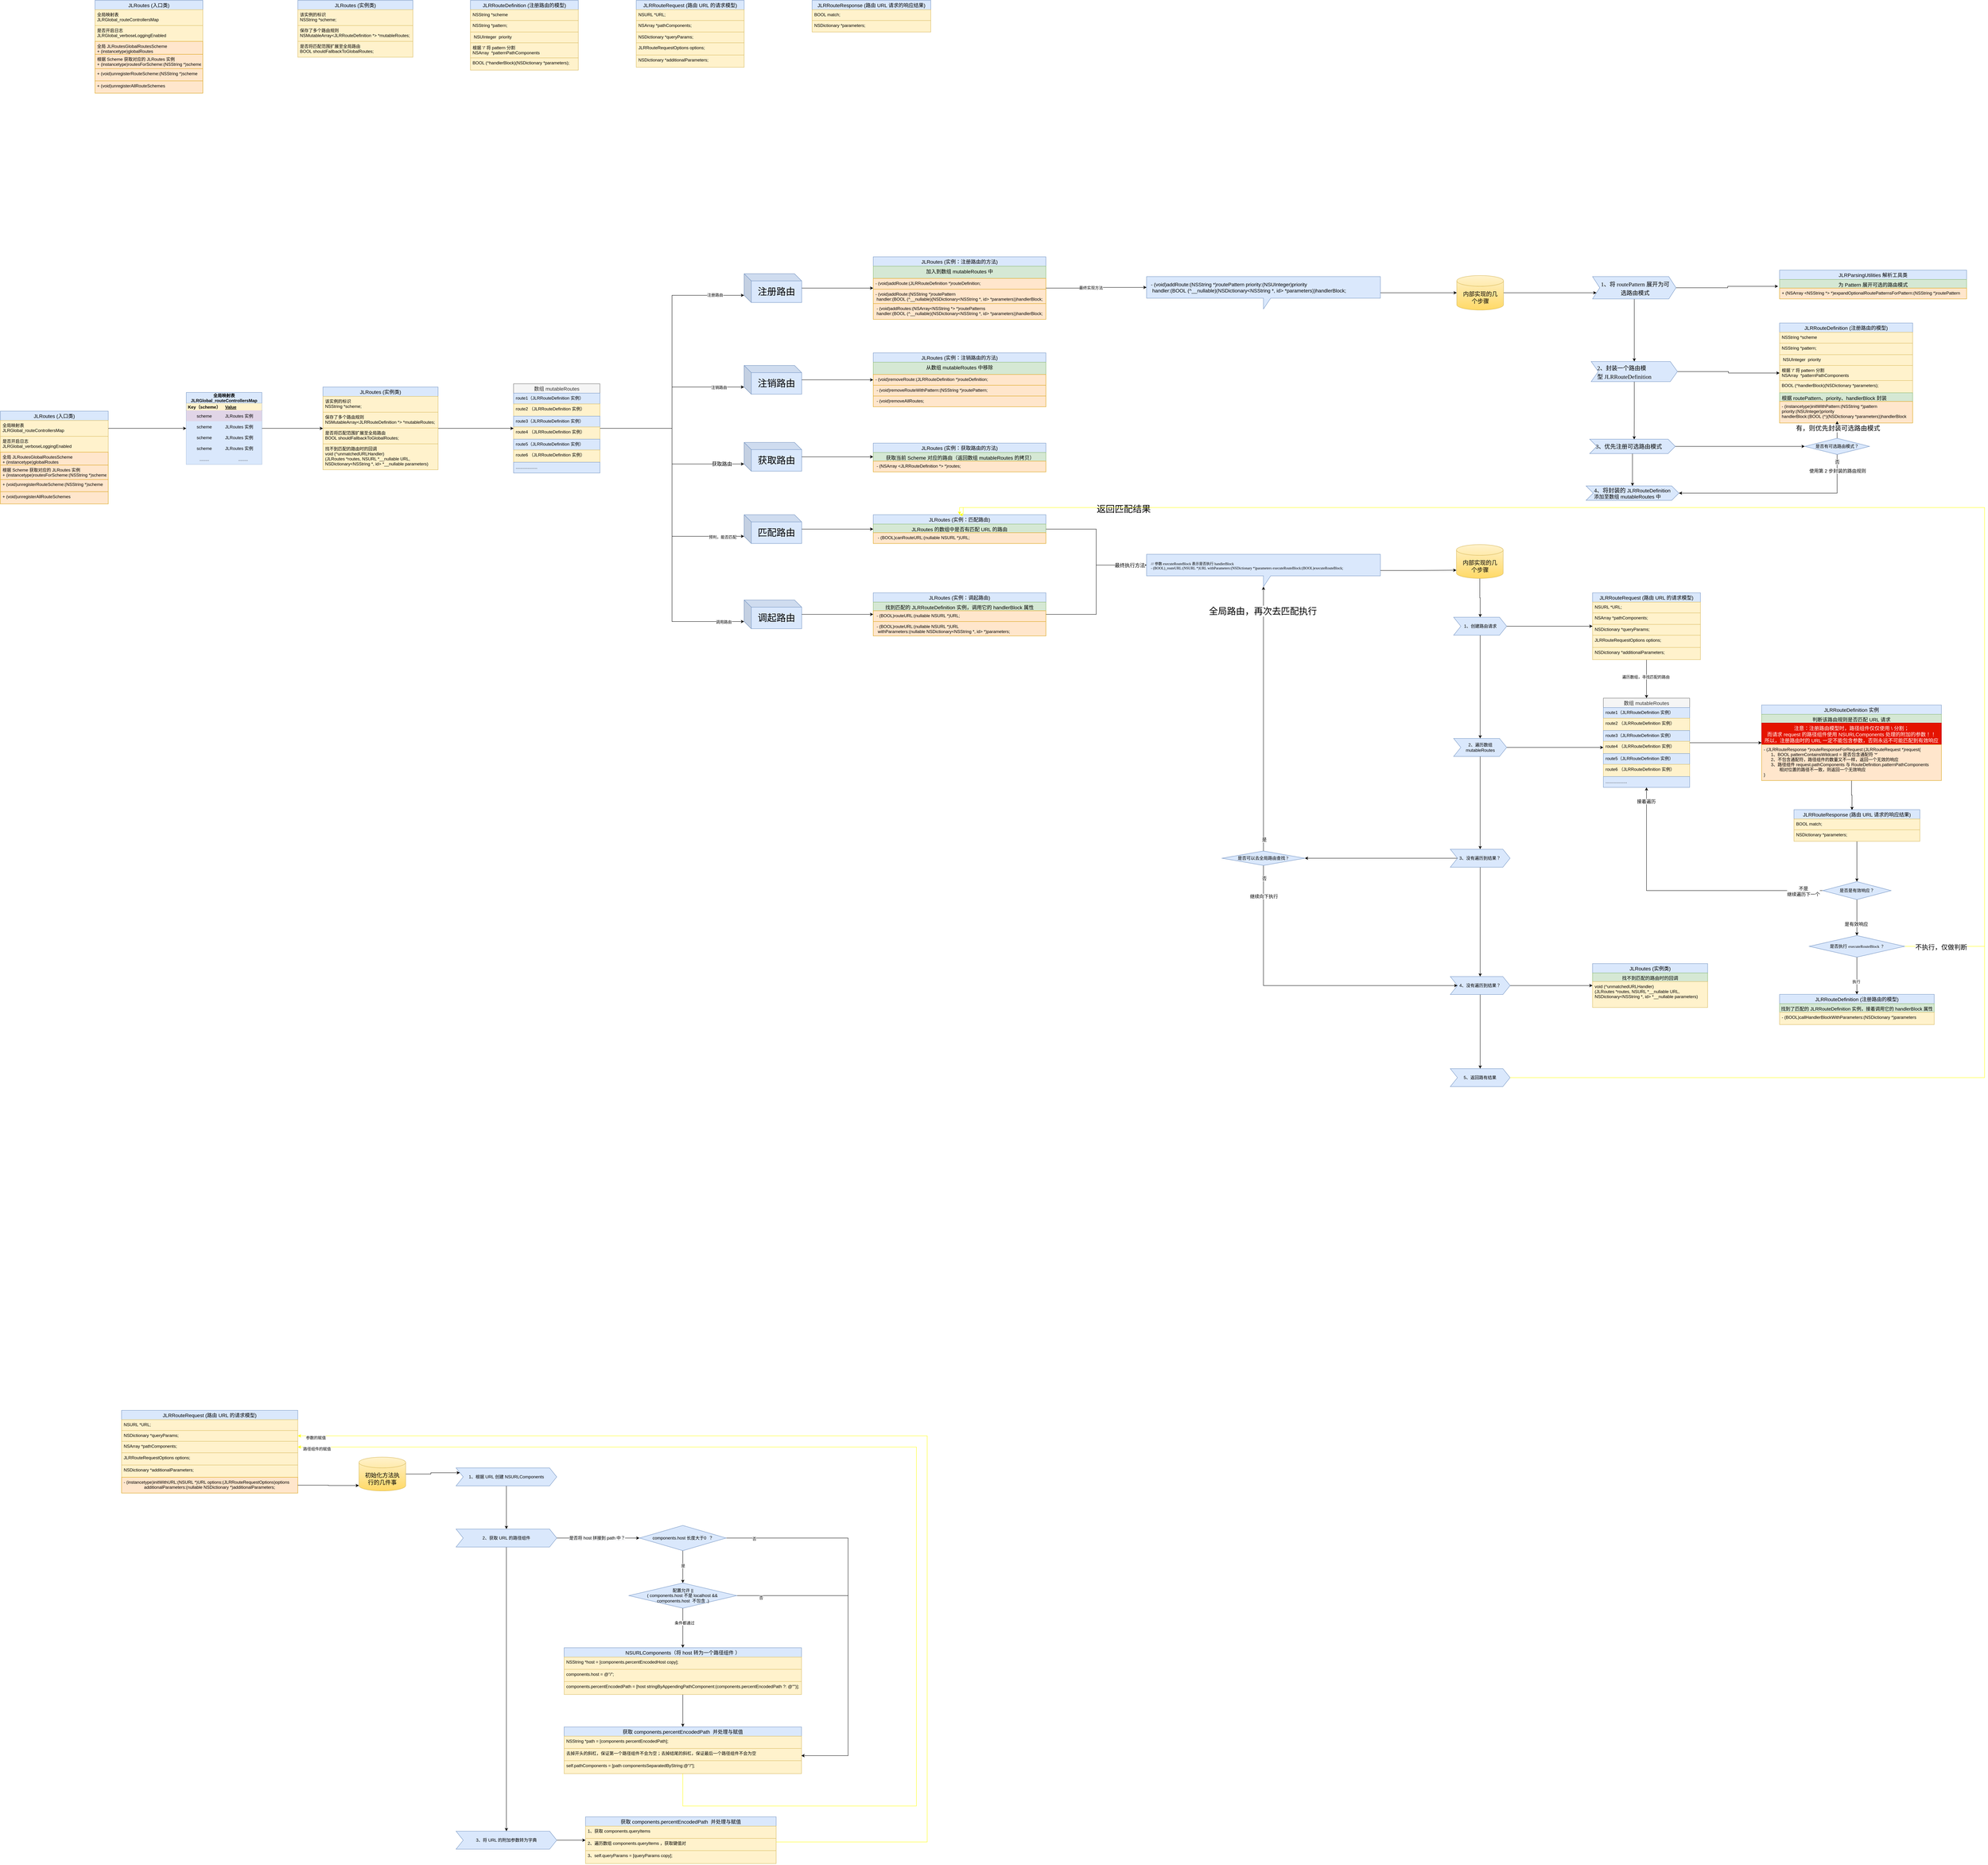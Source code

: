 <mxfile version="14.1.8" type="github"><diagram id="-c7S5Bseenh2iuwJmykO" name="Page-1"><mxGraphModel dx="3530" dy="2623" grid="1" gridSize="10" guides="1" tooltips="1" connect="1" arrows="1" fold="1" page="1" pageScale="1" pageWidth="827" pageHeight="1169" math="0" shadow="0"><root><mxCell id="0"/><mxCell id="1" parent="0"/><mxCell id="fF_5DYMGSNGZK8h4lYlu-4" style="edgeStyle=orthogonalEdgeStyle;rounded=0;orthogonalLoop=1;jettySize=auto;html=1;exitX=0.5;exitY=1;exitDx=0;exitDy=0;" parent="1" edge="1"><mxGeometry relative="1" as="geometry"><mxPoint x="474" y="350" as="sourcePoint"/><mxPoint x="474" y="350" as="targetPoint"/></mxGeometry></mxCell><mxCell id="jgA6q9uvM1k-_QReZwYD-12" style="edgeStyle=orthogonalEdgeStyle;rounded=0;orthogonalLoop=1;jettySize=auto;html=1;entryX=0;entryY=0;entryDx=0;entryDy=60;exitX=1;exitY=0.5;exitDx=0;exitDy=0;entryPerimeter=0;" parent="1" source="LYkteMaOhXKz2Sdic-h8-64" target="LYkteMaOhXKz2Sdic-h8-217" edge="1"><mxGeometry relative="1" as="geometry"><mxPoint x="910" y="530" as="targetPoint"/></mxGeometry></mxCell><mxCell id="jgA6q9uvM1k-_QReZwYD-34" value="注销路由" style="edgeLabel;html=1;align=center;verticalAlign=middle;resizable=0;points=[];" parent="jgA6q9uvM1k-_QReZwYD-12" vertex="1" connectable="0"><mxGeometry x="0.726" y="-1" relative="1" as="geometry"><mxPoint as="offset"/></mxGeometry></mxCell><mxCell id="jgA6q9uvM1k-_QReZwYD-16" style="edgeStyle=orthogonalEdgeStyle;rounded=0;orthogonalLoop=1;jettySize=auto;html=1;entryX=0;entryY=0;entryDx=0;entryDy=60;exitX=1;exitY=0.5;exitDx=0;exitDy=0;entryPerimeter=0;" parent="1" source="LYkteMaOhXKz2Sdic-h8-64" target="LYkteMaOhXKz2Sdic-h8-220" edge="1"><mxGeometry relative="1" as="geometry"><mxPoint x="920" y="735" as="targetPoint"/></mxGeometry></mxCell><mxCell id="LYkteMaOhXKz2Sdic-h8-256" value="&lt;span style=&quot;font-size: 11px&quot;&gt;调用路由&lt;/span&gt;" style="edgeLabel;html=1;align=center;verticalAlign=middle;resizable=0;points=[];fontSize=14;fontColor=#000000;" parent="jgA6q9uvM1k-_QReZwYD-16" vertex="1" connectable="0"><mxGeometry x="0.878" relative="1" as="geometry"><mxPoint as="offset"/></mxGeometry></mxCell><mxCell id="jgA6q9uvM1k-_QReZwYD-17" style="edgeStyle=orthogonalEdgeStyle;rounded=0;orthogonalLoop=1;jettySize=auto;html=1;entryX=0;entryY=0;entryDx=0;entryDy=60;entryPerimeter=0;exitX=1;exitY=0.5;exitDx=0;exitDy=0;" parent="1" source="LYkteMaOhXKz2Sdic-h8-64" target="LYkteMaOhXKz2Sdic-h8-216" edge="1"><mxGeometry relative="1" as="geometry"><mxPoint x="920" y="322" as="targetPoint"/></mxGeometry></mxCell><mxCell id="jgA6q9uvM1k-_QReZwYD-36" value="注册路由" style="edgeLabel;html=1;align=center;verticalAlign=middle;resizable=0;points=[];" parent="jgA6q9uvM1k-_QReZwYD-17" vertex="1" connectable="0"><mxGeometry x="0.789" y="1" relative="1" as="geometry"><mxPoint as="offset"/></mxGeometry></mxCell><mxCell id="jgA6q9uvM1k-_QReZwYD-51" value="" style="edgeStyle=orthogonalEdgeStyle;rounded=0;orthogonalLoop=1;jettySize=auto;html=1;exitX=1;exitY=0.5;exitDx=0;exitDy=0;entryX=0;entryY=0;entryDx=0;entryDy=30;entryPerimeter=0;" parent="1" source="LYkteMaOhXKz2Sdic-h8-222" target="LYkteMaOhXKz2Sdic-h8-266" edge="1"><mxGeometry relative="1" as="geometry"><mxPoint x="1890" y="-242" as="sourcePoint"/><mxPoint x="2340" y="-214.571" as="targetPoint"/></mxGeometry></mxCell><mxCell id="jgA6q9uvM1k-_QReZwYD-52" value="最终实现方法" style="edgeLabel;html=1;align=center;verticalAlign=middle;resizable=0;points=[];" parent="jgA6q9uvM1k-_QReZwYD-51" vertex="1" connectable="0"><mxGeometry x="-0.116" y="1" relative="1" as="geometry"><mxPoint as="offset"/></mxGeometry></mxCell><mxCell id="jgA6q9uvM1k-_QReZwYD-27" style="edgeStyle=orthogonalEdgeStyle;rounded=0;orthogonalLoop=1;jettySize=auto;html=1;entryX=0;entryY=0;entryDx=0;entryDy=60;exitX=1;exitY=0.5;exitDx=0;exitDy=0;entryPerimeter=0;" parent="1" source="LYkteMaOhXKz2Sdic-h8-64" target="LYkteMaOhXKz2Sdic-h8-218" edge="1"><mxGeometry relative="1" as="geometry"/></mxCell><mxCell id="LYkteMaOhXKz2Sdic-h8-255" value="获取路由" style="edgeLabel;html=1;align=center;verticalAlign=middle;resizable=0;points=[];fontSize=14;fontColor=#000000;" parent="jgA6q9uvM1k-_QReZwYD-27" vertex="1" connectable="0"><mxGeometry x="0.749" relative="1" as="geometry"><mxPoint as="offset"/></mxGeometry></mxCell><mxCell id="LYkteMaOhXKz2Sdic-h8-63" style="edgeStyle=orthogonalEdgeStyle;rounded=0;orthogonalLoop=1;jettySize=auto;html=1;startSize=30;" parent="1" source="LYkteMaOhXKz2Sdic-h8-1" target="LYkteMaOhXKz2Sdic-h8-204" edge="1"><mxGeometry relative="1" as="geometry"><mxPoint x="130" y="440" as="targetPoint"/></mxGeometry></mxCell><mxCell id="LYkteMaOhXKz2Sdic-h8-1" value="全局映射表&#10;JLRGlobal_routeControllersMap" style="shape=table;startSize=30;container=1;collapsible=1;childLayout=tableLayout;fixedRows=1;rowLines=0;fontStyle=1;align=center;resizeLast=1;fillColor=#dae8fc;strokeColor=#6c8ebf;" parent="1" vertex="1"><mxGeometry x="-310" y="80" width="210" height="200" as="geometry"/></mxCell><mxCell id="LYkteMaOhXKz2Sdic-h8-5" value="" style="shape=partialRectangle;collapsible=0;dropTarget=0;pointerEvents=0;fillColor=none;top=0;left=0;bottom=1;right=0;points=[[0,0.5],[1,0.5]];portConstraint=eastwest;" parent="LYkteMaOhXKz2Sdic-h8-1" vertex="1"><mxGeometry y="30" width="210" height="20" as="geometry"/></mxCell><mxCell id="LYkteMaOhXKz2Sdic-h8-6" value="Key（scheme）" style="shape=partialRectangle;connectable=0;fillColor=#fff2cc;top=0;left=0;bottom=0;right=0;fontStyle=1;overflow=hidden;strokeColor=#d6b656;" parent="LYkteMaOhXKz2Sdic-h8-5" vertex="1"><mxGeometry width="100" height="20" as="geometry"/></mxCell><mxCell id="LYkteMaOhXKz2Sdic-h8-7" value="Value" style="shape=partialRectangle;connectable=0;fillColor=#fff2cc;top=0;left=0;bottom=0;right=0;align=left;spacingLeft=6;fontStyle=5;overflow=hidden;strokeColor=#d6b656;" parent="LYkteMaOhXKz2Sdic-h8-5" vertex="1"><mxGeometry x="100" width="110" height="20" as="geometry"/></mxCell><mxCell id="LYkteMaOhXKz2Sdic-h8-8" value="" style="shape=partialRectangle;collapsible=0;dropTarget=0;pointerEvents=0;fillColor=none;top=0;left=0;bottom=0;right=0;points=[[0,0.5],[1,0.5]];portConstraint=eastwest;" parent="LYkteMaOhXKz2Sdic-h8-1" vertex="1"><mxGeometry y="50" width="210" height="30" as="geometry"/></mxCell><mxCell id="LYkteMaOhXKz2Sdic-h8-9" value="scheme" style="shape=partialRectangle;connectable=0;fillColor=#e1d5e7;top=0;left=0;bottom=0;right=0;editable=1;overflow=hidden;strokeColor=#9673a6;" parent="LYkteMaOhXKz2Sdic-h8-8" vertex="1"><mxGeometry width="100" height="30" as="geometry"/></mxCell><mxCell id="LYkteMaOhXKz2Sdic-h8-10" value="JLRoutes 实例" style="shape=partialRectangle;connectable=0;fillColor=#e1d5e7;top=0;left=0;bottom=0;right=0;align=left;spacingLeft=6;overflow=hidden;strokeColor=#9673a6;" parent="LYkteMaOhXKz2Sdic-h8-8" vertex="1"><mxGeometry x="100" width="110" height="30" as="geometry"/></mxCell><mxCell id="LYkteMaOhXKz2Sdic-h8-11" value="" style="shape=partialRectangle;collapsible=0;dropTarget=0;pointerEvents=0;fillColor=none;top=0;left=0;bottom=0;right=0;points=[[0,0.5],[1,0.5]];portConstraint=eastwest;" parent="LYkteMaOhXKz2Sdic-h8-1" vertex="1"><mxGeometry y="80" width="210" height="30" as="geometry"/></mxCell><mxCell id="LYkteMaOhXKz2Sdic-h8-12" value="scheme" style="shape=partialRectangle;connectable=0;fillColor=#dae8fc;top=0;left=0;bottom=0;right=0;editable=1;overflow=hidden;strokeColor=#6c8ebf;" parent="LYkteMaOhXKz2Sdic-h8-11" vertex="1"><mxGeometry width="100" height="30" as="geometry"/></mxCell><mxCell id="LYkteMaOhXKz2Sdic-h8-13" value="JLRoutes 实例" style="shape=partialRectangle;connectable=0;fillColor=#dae8fc;top=0;left=0;bottom=0;right=0;align=left;spacingLeft=6;overflow=hidden;strokeColor=#6c8ebf;" parent="LYkteMaOhXKz2Sdic-h8-11" vertex="1"><mxGeometry x="100" width="110" height="30" as="geometry"/></mxCell><mxCell id="LYkteMaOhXKz2Sdic-h8-195" value="" style="shape=partialRectangle;collapsible=0;dropTarget=0;pointerEvents=0;fillColor=none;top=0;left=0;bottom=0;right=0;points=[[0,0.5],[1,0.5]];portConstraint=eastwest;" parent="LYkteMaOhXKz2Sdic-h8-1" vertex="1"><mxGeometry y="110" width="210" height="30" as="geometry"/></mxCell><mxCell id="LYkteMaOhXKz2Sdic-h8-196" value="scheme" style="shape=partialRectangle;connectable=0;fillColor=#dae8fc;top=0;left=0;bottom=0;right=0;editable=1;overflow=hidden;strokeColor=#6c8ebf;" parent="LYkteMaOhXKz2Sdic-h8-195" vertex="1"><mxGeometry width="100" height="30" as="geometry"/></mxCell><mxCell id="LYkteMaOhXKz2Sdic-h8-197" value="JLRoutes 实例" style="shape=partialRectangle;connectable=0;fillColor=#dae8fc;top=0;left=0;bottom=0;right=0;align=left;spacingLeft=6;overflow=hidden;strokeColor=#6c8ebf;" parent="LYkteMaOhXKz2Sdic-h8-195" vertex="1"><mxGeometry x="100" width="110" height="30" as="geometry"/></mxCell><mxCell id="LYkteMaOhXKz2Sdic-h8-198" value="" style="shape=partialRectangle;collapsible=0;dropTarget=0;pointerEvents=0;fillColor=none;top=0;left=0;bottom=0;right=0;points=[[0,0.5],[1,0.5]];portConstraint=eastwest;" parent="LYkteMaOhXKz2Sdic-h8-1" vertex="1"><mxGeometry y="140" width="210" height="30" as="geometry"/></mxCell><mxCell id="LYkteMaOhXKz2Sdic-h8-199" value="scheme" style="shape=partialRectangle;connectable=0;fillColor=#dae8fc;top=0;left=0;bottom=0;right=0;editable=1;overflow=hidden;strokeColor=#6c8ebf;" parent="LYkteMaOhXKz2Sdic-h8-198" vertex="1"><mxGeometry width="100" height="30" as="geometry"/></mxCell><mxCell id="LYkteMaOhXKz2Sdic-h8-200" value="JLRoutes 实例" style="shape=partialRectangle;connectable=0;fillColor=#dae8fc;top=0;left=0;bottom=0;right=0;align=left;spacingLeft=6;overflow=hidden;strokeColor=#6c8ebf;" parent="LYkteMaOhXKz2Sdic-h8-198" vertex="1"><mxGeometry x="100" width="110" height="30" as="geometry"/></mxCell><mxCell id="LYkteMaOhXKz2Sdic-h8-201" value="" style="shape=partialRectangle;collapsible=0;dropTarget=0;pointerEvents=0;fillColor=none;top=0;left=0;bottom=0;right=0;points=[[0,0.5],[1,0.5]];portConstraint=eastwest;" parent="LYkteMaOhXKz2Sdic-h8-1" vertex="1"><mxGeometry y="170" width="210" height="30" as="geometry"/></mxCell><mxCell id="LYkteMaOhXKz2Sdic-h8-202" value="........" style="shape=partialRectangle;connectable=0;fillColor=#dae8fc;top=0;left=0;bottom=0;right=0;editable=1;overflow=hidden;strokeColor=#6c8ebf;" parent="LYkteMaOhXKz2Sdic-h8-201" vertex="1"><mxGeometry width="100" height="30" as="geometry"/></mxCell><mxCell id="LYkteMaOhXKz2Sdic-h8-203" value="........" style="shape=partialRectangle;connectable=0;fillColor=#dae8fc;top=0;left=0;bottom=0;right=0;align=center;spacingLeft=6;overflow=hidden;strokeColor=#6c8ebf;" parent="LYkteMaOhXKz2Sdic-h8-201" vertex="1"><mxGeometry x="100" width="110" height="30" as="geometry"/></mxCell><mxCell id="LYkteMaOhXKz2Sdic-h8-253" style="edgeStyle=orthogonalEdgeStyle;rounded=0;orthogonalLoop=1;jettySize=auto;html=1;entryX=0;entryY=0;entryDx=0;entryDy=60;entryPerimeter=0;startSize=30;fontSize=14;fontColor=#000000;" parent="1" source="LYkteMaOhXKz2Sdic-h8-64" target="LYkteMaOhXKz2Sdic-h8-219" edge="1"><mxGeometry relative="1" as="geometry"/></mxCell><mxCell id="LYkteMaOhXKz2Sdic-h8-254" value="&lt;span style=&quot;font-size: 11px&quot;&gt;预判，能否匹配&lt;/span&gt;" style="edgeLabel;html=1;align=center;verticalAlign=middle;resizable=0;points=[];fontSize=14;fontColor=#000000;" parent="LYkteMaOhXKz2Sdic-h8-253" vertex="1" connectable="0"><mxGeometry x="0.828" y="-1" relative="1" as="geometry"><mxPoint as="offset"/></mxGeometry></mxCell><mxCell id="LYkteMaOhXKz2Sdic-h8-64" value="数组 mutableRoutes" style="swimlane;fontStyle=0;childLayout=stackLayout;horizontal=1;startSize=26;horizontalStack=0;resizeParent=1;resizeParentMax=0;resizeLast=0;collapsible=1;marginBottom=0;align=center;fontSize=14;strokeColor=#666666;fillColor=#f5f5f5;fontColor=#333333;" parent="1" vertex="1"><mxGeometry x="600" y="56" width="240" height="248" as="geometry"><mxRectangle x="500" y="280" width="160" height="26" as="alternateBounds"/></mxGeometry></mxCell><mxCell id="LYkteMaOhXKz2Sdic-h8-65" value="route1（JLRRouteDefinition 实例）" style="text;strokeColor=#6c8ebf;fillColor=#dae8fc;spacingLeft=4;spacingRight=4;overflow=hidden;rotatable=0;points=[[0,0.5],[1,0.5]];portConstraint=eastwest;fontSize=12;" parent="LYkteMaOhXKz2Sdic-h8-64" vertex="1"><mxGeometry y="26" width="240" height="30" as="geometry"/></mxCell><mxCell id="LYkteMaOhXKz2Sdic-h8-67" value="route2 （JLRRouteDefinition 实例）" style="text;strokeColor=#d6b656;fillColor=#fff2cc;spacingLeft=4;spacingRight=4;overflow=hidden;rotatable=0;points=[[0,0.5],[1,0.5]];portConstraint=eastwest;fontSize=12;" parent="LYkteMaOhXKz2Sdic-h8-64" vertex="1"><mxGeometry y="56" width="240" height="34" as="geometry"/></mxCell><mxCell id="LYkteMaOhXKz2Sdic-h8-100" value="route3（JLRRouteDefinition 实例）" style="text;strokeColor=#6c8ebf;fillColor=#dae8fc;spacingLeft=4;spacingRight=4;overflow=hidden;rotatable=0;points=[[0,0.5],[1,0.5]];portConstraint=eastwest;fontSize=12;" parent="LYkteMaOhXKz2Sdic-h8-64" vertex="1"><mxGeometry y="90" width="240" height="30" as="geometry"/></mxCell><mxCell id="LYkteMaOhXKz2Sdic-h8-95" value="route4 （JLRRouteDefinition 实例）" style="text;strokeColor=#d6b656;fillColor=#fff2cc;spacingLeft=4;spacingRight=4;overflow=hidden;rotatable=0;points=[[0,0.5],[1,0.5]];portConstraint=eastwest;fontSize=12;" parent="LYkteMaOhXKz2Sdic-h8-64" vertex="1"><mxGeometry y="120" width="240" height="34" as="geometry"/></mxCell><mxCell id="LYkteMaOhXKz2Sdic-h8-101" value="route5（JLRRouteDefinition 实例）" style="text;strokeColor=#6c8ebf;fillColor=#dae8fc;spacingLeft=4;spacingRight=4;overflow=hidden;rotatable=0;points=[[0,0.5],[1,0.5]];portConstraint=eastwest;fontSize=12;" parent="LYkteMaOhXKz2Sdic-h8-64" vertex="1"><mxGeometry y="154" width="240" height="30" as="geometry"/></mxCell><mxCell id="LYkteMaOhXKz2Sdic-h8-96" value="route6 （JLRRouteDefinition 实例）" style="text;strokeColor=#d6b656;fillColor=#fff2cc;spacingLeft=4;spacingRight=4;overflow=hidden;rotatable=0;points=[[0,0.5],[1,0.5]];portConstraint=eastwest;fontSize=12;" parent="LYkteMaOhXKz2Sdic-h8-64" vertex="1"><mxGeometry y="184" width="240" height="34" as="geometry"/></mxCell><mxCell id="LYkteMaOhXKz2Sdic-h8-103" value=".................." style="text;strokeColor=#6c8ebf;fillColor=#dae8fc;spacingLeft=4;spacingRight=4;overflow=hidden;rotatable=0;points=[[0,0.5],[1,0.5]];portConstraint=eastwest;fontSize=12;" parent="LYkteMaOhXKz2Sdic-h8-64" vertex="1"><mxGeometry y="218" width="240" height="30" as="geometry"/></mxCell><mxCell id="LYkteMaOhXKz2Sdic-h8-68" style="edgeStyle=orthogonalEdgeStyle;rounded=0;orthogonalLoop=1;jettySize=auto;html=1;startSize=30;" parent="1" source="LYkteMaOhXKz2Sdic-h8-204" target="LYkteMaOhXKz2Sdic-h8-64" edge="1"><mxGeometry relative="1" as="geometry"><mxPoint x="200" y="505" as="sourcePoint"/></mxGeometry></mxCell><mxCell id="LYkteMaOhXKz2Sdic-h8-81" value="JLRRouteDefinition (注册路由的模型)" style="swimlane;fontStyle=0;childLayout=stackLayout;horizontal=1;startSize=26;horizontalStack=0;resizeParent=1;resizeParentMax=0;resizeLast=0;collapsible=1;marginBottom=0;align=center;fontSize=14;strokeColor=#6c8ebf;fillColor=#dae8fc;" parent="1" vertex="1"><mxGeometry x="480" y="-1010" width="300" height="194" as="geometry"><mxRectangle x="500" y="280" width="160" height="26" as="alternateBounds"/></mxGeometry></mxCell><mxCell id="LYkteMaOhXKz2Sdic-h8-82" value="NSString *scheme" style="text;strokeColor=#d6b656;fillColor=#fff2cc;spacingLeft=4;spacingRight=4;overflow=hidden;rotatable=0;points=[[0,0.5],[1,0.5]];portConstraint=eastwest;fontSize=12;" parent="LYkteMaOhXKz2Sdic-h8-81" vertex="1"><mxGeometry y="26" width="300" height="30" as="geometry"/></mxCell><mxCell id="LYkteMaOhXKz2Sdic-h8-87" value="NSString *pattern;" style="text;strokeColor=#d6b656;fillColor=#fff2cc;spacingLeft=4;spacingRight=4;overflow=hidden;rotatable=0;points=[[0,0.5],[1,0.5]];portConstraint=eastwest;fontSize=12;" parent="LYkteMaOhXKz2Sdic-h8-81" vertex="1"><mxGeometry y="56" width="300" height="32" as="geometry"/></mxCell><mxCell id="LYkteMaOhXKz2Sdic-h8-83" value=" NSUInteger  priority" style="text;strokeColor=#d6b656;fillColor=#fff2cc;spacingLeft=4;spacingRight=4;overflow=hidden;rotatable=0;points=[[0,0.5],[1,0.5]];portConstraint=eastwest;fontSize=12;" parent="LYkteMaOhXKz2Sdic-h8-81" vertex="1"><mxGeometry y="88" width="300" height="30" as="geometry"/></mxCell><mxCell id="LYkteMaOhXKz2Sdic-h8-84" value="根据 '/' 将 pattern 分割 &#10;NSArray  *patternPathComponents" style="text;strokeColor=#d6b656;fillColor=#fff2cc;spacingLeft=4;spacingRight=4;overflow=hidden;rotatable=0;points=[[0,0.5],[1,0.5]];portConstraint=eastwest;fontSize=12;" parent="LYkteMaOhXKz2Sdic-h8-81" vertex="1"><mxGeometry y="118" width="300" height="42" as="geometry"/></mxCell><mxCell id="LYkteMaOhXKz2Sdic-h8-85" value="BOOL (^handlerBlock)(NSDictionary *parameters);" style="text;strokeColor=#d6b656;fillColor=#fff2cc;spacingLeft=4;spacingRight=4;overflow=hidden;rotatable=0;points=[[0,0.5],[1,0.5]];portConstraint=eastwest;fontSize=12;" parent="LYkteMaOhXKz2Sdic-h8-81" vertex="1"><mxGeometry y="160" width="300" height="34" as="geometry"/></mxCell><mxCell id="LYkteMaOhXKz2Sdic-h8-104" value="JLRRouteRequest (路由 URL 的请求模型)" style="swimlane;fontStyle=0;childLayout=stackLayout;horizontal=1;startSize=26;horizontalStack=0;resizeParent=1;resizeParentMax=0;resizeLast=0;collapsible=1;marginBottom=0;align=center;fontSize=14;strokeColor=#6c8ebf;fillColor=#dae8fc;" parent="1" vertex="1"><mxGeometry x="941" y="-1010" width="300" height="186" as="geometry"><mxRectangle x="500" y="280" width="160" height="26" as="alternateBounds"/></mxGeometry></mxCell><mxCell id="LYkteMaOhXKz2Sdic-h8-105" value="NSURL *URL;" style="text;strokeColor=#d6b656;fillColor=#fff2cc;spacingLeft=4;spacingRight=4;overflow=hidden;rotatable=0;points=[[0,0.5],[1,0.5]];portConstraint=eastwest;fontSize=12;" parent="LYkteMaOhXKz2Sdic-h8-104" vertex="1"><mxGeometry y="26" width="300" height="30" as="geometry"/></mxCell><mxCell id="LYkteMaOhXKz2Sdic-h8-106" value="NSArray *pathComponents;" style="text;strokeColor=#d6b656;fillColor=#fff2cc;spacingLeft=4;spacingRight=4;overflow=hidden;rotatable=0;points=[[0,0.5],[1,0.5]];portConstraint=eastwest;fontSize=12;" parent="LYkteMaOhXKz2Sdic-h8-104" vertex="1"><mxGeometry y="56" width="300" height="32" as="geometry"/></mxCell><mxCell id="LYkteMaOhXKz2Sdic-h8-107" value="NSDictionary *queryParams;" style="text;strokeColor=#d6b656;fillColor=#fff2cc;spacingLeft=4;spacingRight=4;overflow=hidden;rotatable=0;points=[[0,0.5],[1,0.5]];portConstraint=eastwest;fontSize=12;" parent="LYkteMaOhXKz2Sdic-h8-104" vertex="1"><mxGeometry y="88" width="300" height="30" as="geometry"/></mxCell><mxCell id="LYkteMaOhXKz2Sdic-h8-108" value="JLRRouteRequestOptions options;" style="text;strokeColor=#d6b656;fillColor=#fff2cc;spacingLeft=4;spacingRight=4;overflow=hidden;rotatable=0;points=[[0,0.5],[1,0.5]];portConstraint=eastwest;fontSize=12;" parent="LYkteMaOhXKz2Sdic-h8-104" vertex="1"><mxGeometry y="118" width="300" height="34" as="geometry"/></mxCell><mxCell id="LYkteMaOhXKz2Sdic-h8-109" value="NSDictionary *additionalParameters;" style="text;strokeColor=#d6b656;fillColor=#fff2cc;spacingLeft=4;spacingRight=4;overflow=hidden;rotatable=0;points=[[0,0.5],[1,0.5]];portConstraint=eastwest;fontSize=12;" parent="LYkteMaOhXKz2Sdic-h8-104" vertex="1"><mxGeometry y="152" width="300" height="34" as="geometry"/></mxCell><mxCell id="LYkteMaOhXKz2Sdic-h8-126" style="edgeStyle=orthogonalEdgeStyle;rounded=0;orthogonalLoop=1;jettySize=auto;html=1;entryX=0;entryY=0.5;entryDx=0;entryDy=0;startSize=30;" parent="1" source="LYkteMaOhXKz2Sdic-h8-118" target="LYkteMaOhXKz2Sdic-h8-120" edge="1"><mxGeometry relative="1" as="geometry"/></mxCell><mxCell id="LYkteMaOhXKz2Sdic-h8-272" style="edgeStyle=orthogonalEdgeStyle;rounded=0;orthogonalLoop=1;jettySize=auto;html=1;entryX=0.5;entryY=0;entryDx=0;entryDy=0;startSize=30;fontSize=14;fontColor=#000000;" parent="1" source="LYkteMaOhXKz2Sdic-h8-118" target="LYkteMaOhXKz2Sdic-h8-271" edge="1"><mxGeometry relative="1" as="geometry"/></mxCell><mxCell id="LYkteMaOhXKz2Sdic-h8-118" value="1、创建路由请求" style="shape=step;perimeter=stepPerimeter;whiteSpace=wrap;html=1;fixedSize=1;startSize=30;strokeColor=#6c8ebf;fillColor=#dae8fc;" parent="1" vertex="1"><mxGeometry x="3213.75" y="705" width="147.5" height="50" as="geometry"/></mxCell><mxCell id="LYkteMaOhXKz2Sdic-h8-135" style="edgeStyle=orthogonalEdgeStyle;rounded=0;orthogonalLoop=1;jettySize=auto;html=1;entryX=0.5;entryY=0;entryDx=0;entryDy=0;startSize=30;" parent="1" source="LYkteMaOhXKz2Sdic-h8-120" target="LYkteMaOhXKz2Sdic-h8-127" edge="1"><mxGeometry relative="1" as="geometry"/></mxCell><mxCell id="LYkteMaOhXKz2Sdic-h8-136" value="遍历数组，寻找匹配的路由" style="edgeLabel;html=1;align=center;verticalAlign=middle;resizable=0;points=[];" parent="LYkteMaOhXKz2Sdic-h8-135" vertex="1" connectable="0"><mxGeometry x="-0.1" y="-2" relative="1" as="geometry"><mxPoint as="offset"/></mxGeometry></mxCell><mxCell id="LYkteMaOhXKz2Sdic-h8-120" value="JLRRouteRequest (路由 URL 的请求模型)" style="swimlane;fontStyle=0;childLayout=stackLayout;horizontal=1;startSize=26;horizontalStack=0;resizeParent=1;resizeParentMax=0;resizeLast=0;collapsible=1;marginBottom=0;align=center;fontSize=14;strokeColor=#6c8ebf;fillColor=#dae8fc;" parent="1" vertex="1"><mxGeometry x="3600" y="637" width="300" height="186" as="geometry"><mxRectangle x="500" y="280" width="160" height="26" as="alternateBounds"/></mxGeometry></mxCell><mxCell id="LYkteMaOhXKz2Sdic-h8-121" value="NSURL *URL;" style="text;strokeColor=#d6b656;fillColor=#fff2cc;spacingLeft=4;spacingRight=4;overflow=hidden;rotatable=0;points=[[0,0.5],[1,0.5]];portConstraint=eastwest;fontSize=12;" parent="LYkteMaOhXKz2Sdic-h8-120" vertex="1"><mxGeometry y="26" width="300" height="30" as="geometry"/></mxCell><mxCell id="LYkteMaOhXKz2Sdic-h8-122" value="NSArray *pathComponents;" style="text;strokeColor=#d6b656;fillColor=#fff2cc;spacingLeft=4;spacingRight=4;overflow=hidden;rotatable=0;points=[[0,0.5],[1,0.5]];portConstraint=eastwest;fontSize=12;" parent="LYkteMaOhXKz2Sdic-h8-120" vertex="1"><mxGeometry y="56" width="300" height="32" as="geometry"/></mxCell><mxCell id="LYkteMaOhXKz2Sdic-h8-123" value="NSDictionary *queryParams;" style="text;strokeColor=#d6b656;fillColor=#fff2cc;spacingLeft=4;spacingRight=4;overflow=hidden;rotatable=0;points=[[0,0.5],[1,0.5]];portConstraint=eastwest;fontSize=12;" parent="LYkteMaOhXKz2Sdic-h8-120" vertex="1"><mxGeometry y="88" width="300" height="30" as="geometry"/></mxCell><mxCell id="LYkteMaOhXKz2Sdic-h8-124" value="JLRRouteRequestOptions options;" style="text;strokeColor=#d6b656;fillColor=#fff2cc;spacingLeft=4;spacingRight=4;overflow=hidden;rotatable=0;points=[[0,0.5],[1,0.5]];portConstraint=eastwest;fontSize=12;" parent="LYkteMaOhXKz2Sdic-h8-120" vertex="1"><mxGeometry y="118" width="300" height="34" as="geometry"/></mxCell><mxCell id="LYkteMaOhXKz2Sdic-h8-125" value="NSDictionary *additionalParameters;" style="text;strokeColor=#d6b656;fillColor=#fff2cc;spacingLeft=4;spacingRight=4;overflow=hidden;rotatable=0;points=[[0,0.5],[1,0.5]];portConstraint=eastwest;fontSize=12;" parent="LYkteMaOhXKz2Sdic-h8-120" vertex="1"><mxGeometry y="152" width="300" height="34" as="geometry"/></mxCell><mxCell id="LYkteMaOhXKz2Sdic-h8-277" style="edgeStyle=orthogonalEdgeStyle;rounded=0;orthogonalLoop=1;jettySize=auto;html=1;startSize=30;fontSize=14;fontColor=#000000;" parent="1" source="LYkteMaOhXKz2Sdic-h8-127" target="LYkteMaOhXKz2Sdic-h8-274" edge="1"><mxGeometry relative="1" as="geometry"/></mxCell><mxCell id="LYkteMaOhXKz2Sdic-h8-127" value="数组 mutableRoutes" style="swimlane;fontStyle=0;childLayout=stackLayout;horizontal=1;startSize=26;horizontalStack=0;resizeParent=1;resizeParentMax=0;resizeLast=0;collapsible=1;marginBottom=0;align=center;fontSize=14;strokeColor=#666666;fillColor=#f5f5f5;fontColor=#333333;" parent="1" vertex="1"><mxGeometry x="3630" y="930" width="240" height="248" as="geometry"><mxRectangle x="500" y="280" width="160" height="26" as="alternateBounds"/></mxGeometry></mxCell><mxCell id="LYkteMaOhXKz2Sdic-h8-128" value="route1（JLRRouteDefinition 实例）" style="text;strokeColor=#6c8ebf;fillColor=#dae8fc;spacingLeft=4;spacingRight=4;overflow=hidden;rotatable=0;points=[[0,0.5],[1,0.5]];portConstraint=eastwest;fontSize=12;" parent="LYkteMaOhXKz2Sdic-h8-127" vertex="1"><mxGeometry y="26" width="240" height="30" as="geometry"/></mxCell><mxCell id="LYkteMaOhXKz2Sdic-h8-129" value="route2 （JLRRouteDefinition 实例）" style="text;strokeColor=#d6b656;fillColor=#fff2cc;spacingLeft=4;spacingRight=4;overflow=hidden;rotatable=0;points=[[0,0.5],[1,0.5]];portConstraint=eastwest;fontSize=12;" parent="LYkteMaOhXKz2Sdic-h8-127" vertex="1"><mxGeometry y="56" width="240" height="34" as="geometry"/></mxCell><mxCell id="LYkteMaOhXKz2Sdic-h8-130" value="route3（JLRRouteDefinition 实例）" style="text;strokeColor=#6c8ebf;fillColor=#dae8fc;spacingLeft=4;spacingRight=4;overflow=hidden;rotatable=0;points=[[0,0.5],[1,0.5]];portConstraint=eastwest;fontSize=12;" parent="LYkteMaOhXKz2Sdic-h8-127" vertex="1"><mxGeometry y="90" width="240" height="30" as="geometry"/></mxCell><mxCell id="LYkteMaOhXKz2Sdic-h8-131" value="route4 （JLRRouteDefinition 实例）" style="text;strokeColor=#d6b656;fillColor=#fff2cc;spacingLeft=4;spacingRight=4;overflow=hidden;rotatable=0;points=[[0,0.5],[1,0.5]];portConstraint=eastwest;fontSize=12;" parent="LYkteMaOhXKz2Sdic-h8-127" vertex="1"><mxGeometry y="120" width="240" height="34" as="geometry"/></mxCell><mxCell id="LYkteMaOhXKz2Sdic-h8-132" value="route5（JLRRouteDefinition 实例）" style="text;strokeColor=#6c8ebf;fillColor=#dae8fc;spacingLeft=4;spacingRight=4;overflow=hidden;rotatable=0;points=[[0,0.5],[1,0.5]];portConstraint=eastwest;fontSize=12;" parent="LYkteMaOhXKz2Sdic-h8-127" vertex="1"><mxGeometry y="154" width="240" height="30" as="geometry"/></mxCell><mxCell id="LYkteMaOhXKz2Sdic-h8-133" value="route6 （JLRRouteDefinition 实例）" style="text;strokeColor=#d6b656;fillColor=#fff2cc;spacingLeft=4;spacingRight=4;overflow=hidden;rotatable=0;points=[[0,0.5],[1,0.5]];portConstraint=eastwest;fontSize=12;" parent="LYkteMaOhXKz2Sdic-h8-127" vertex="1"><mxGeometry y="184" width="240" height="34" as="geometry"/></mxCell><mxCell id="LYkteMaOhXKz2Sdic-h8-134" value=".................." style="text;strokeColor=#6c8ebf;fillColor=#dae8fc;spacingLeft=4;spacingRight=4;overflow=hidden;rotatable=0;points=[[0,0.5],[1,0.5]];portConstraint=eastwest;fontSize=12;" parent="LYkteMaOhXKz2Sdic-h8-127" vertex="1"><mxGeometry y="218" width="240" height="30" as="geometry"/></mxCell><mxCell id="LYkteMaOhXKz2Sdic-h8-137" value="JLRRouteResponse (路由 URL 请求的响应结果)" style="swimlane;fontStyle=0;childLayout=stackLayout;horizontal=1;startSize=26;horizontalStack=0;resizeParent=1;resizeParentMax=0;resizeLast=0;collapsible=1;marginBottom=0;align=center;fontSize=14;strokeColor=#6c8ebf;fillColor=#dae8fc;" parent="1" vertex="1"><mxGeometry x="1430" y="-1010" width="330" height="88" as="geometry"><mxRectangle x="500" y="280" width="160" height="26" as="alternateBounds"/></mxGeometry></mxCell><mxCell id="LYkteMaOhXKz2Sdic-h8-138" value="BOOL match;" style="text;strokeColor=#d6b656;fillColor=#fff2cc;spacingLeft=4;spacingRight=4;overflow=hidden;rotatable=0;points=[[0,0.5],[1,0.5]];portConstraint=eastwest;fontSize=12;" parent="LYkteMaOhXKz2Sdic-h8-137" vertex="1"><mxGeometry y="26" width="330" height="30" as="geometry"/></mxCell><mxCell id="LYkteMaOhXKz2Sdic-h8-139" value="NSDictionary *parameters;" style="text;strokeColor=#d6b656;fillColor=#fff2cc;spacingLeft=4;spacingRight=4;overflow=hidden;rotatable=0;points=[[0,0.5],[1,0.5]];portConstraint=eastwest;fontSize=12;" parent="LYkteMaOhXKz2Sdic-h8-137" vertex="1"><mxGeometry y="56" width="330" height="32" as="geometry"/></mxCell><mxCell id="LYkteMaOhXKz2Sdic-h8-280" style="edgeStyle=orthogonalEdgeStyle;rounded=0;orthogonalLoop=1;jettySize=auto;html=1;entryX=0.5;entryY=0;entryDx=0;entryDy=0;startSize=30;fontSize=14;fontColor=#000000;" parent="1" source="LYkteMaOhXKz2Sdic-h8-143" target="LYkteMaOhXKz2Sdic-h8-162" edge="1"><mxGeometry relative="1" as="geometry"/></mxCell><mxCell id="LYkteMaOhXKz2Sdic-h8-143" value="JLRRouteResponse (路由 URL 请求的响应结果)" style="swimlane;fontStyle=0;childLayout=stackLayout;horizontal=1;startSize=26;horizontalStack=0;resizeParent=1;resizeParentMax=0;resizeLast=0;collapsible=1;marginBottom=0;align=center;fontSize=14;strokeColor=#6c8ebf;fillColor=#dae8fc;" parent="1" vertex="1"><mxGeometry x="4160" y="1240" width="350" height="88" as="geometry"><mxRectangle x="500" y="280" width="160" height="26" as="alternateBounds"/></mxGeometry></mxCell><mxCell id="LYkteMaOhXKz2Sdic-h8-144" value="BOOL match;" style="text;strokeColor=#d6b656;fillColor=#fff2cc;spacingLeft=4;spacingRight=4;overflow=hidden;rotatable=0;points=[[0,0.5],[1,0.5]];portConstraint=eastwest;fontSize=12;" parent="LYkteMaOhXKz2Sdic-h8-143" vertex="1"><mxGeometry y="26" width="350" height="30" as="geometry"/></mxCell><mxCell id="LYkteMaOhXKz2Sdic-h8-145" value="NSDictionary *parameters;" style="text;strokeColor=#d6b656;fillColor=#fff2cc;spacingLeft=4;spacingRight=4;overflow=hidden;rotatable=0;points=[[0,0.5],[1,0.5]];portConstraint=eastwest;fontSize=12;" parent="LYkteMaOhXKz2Sdic-h8-143" vertex="1"><mxGeometry y="56" width="350" height="32" as="geometry"/></mxCell><mxCell id="LYkteMaOhXKz2Sdic-h8-159" style="edgeStyle=orthogonalEdgeStyle;rounded=0;orthogonalLoop=1;jettySize=auto;html=1;entryX=0.5;entryY=0;entryDx=0;entryDy=0;startSize=30;" parent="1" source="LYkteMaOhXKz2Sdic-h8-148" target="LYkteMaOhXKz2Sdic-h8-153" edge="1"><mxGeometry relative="1" as="geometry"/></mxCell><mxCell id="LYkteMaOhXKz2Sdic-h8-161" value="执行" style="edgeLabel;html=1;align=center;verticalAlign=middle;resizable=0;points=[];" parent="LYkteMaOhXKz2Sdic-h8-159" vertex="1" connectable="0"><mxGeometry x="0.316" y="-2" relative="1" as="geometry"><mxPoint as="offset"/></mxGeometry></mxCell><mxCell id="LYkteMaOhXKz2Sdic-h8-283" style="edgeStyle=orthogonalEdgeStyle;rounded=0;orthogonalLoop=1;jettySize=auto;html=1;entryX=0.5;entryY=0;entryDx=0;entryDy=0;startSize=30;fontSize=14;fontColor=#000000;strokeColor=#FFFF00;" parent="1" source="LYkteMaOhXKz2Sdic-h8-148" target="LYkteMaOhXKz2Sdic-h8-242" edge="1"><mxGeometry relative="1" as="geometry"><Array as="points"><mxPoint x="4690" y="1620"/><mxPoint x="4690" y="400"/><mxPoint x="1840" y="400"/></Array></mxGeometry></mxCell><mxCell id="LYkteMaOhXKz2Sdic-h8-285" value="&lt;font style=&quot;font-size: 25px&quot;&gt;返回匹配结果&lt;/font&gt;" style="edgeLabel;html=1;align=center;verticalAlign=middle;resizable=0;points=[];fontSize=14;fontColor=#000000;" parent="LYkteMaOhXKz2Sdic-h8-283" vertex="1" connectable="0"><mxGeometry x="0.779" y="3" relative="1" as="geometry"><mxPoint x="-1" as="offset"/></mxGeometry></mxCell><mxCell id="LYkteMaOhXKz2Sdic-h8-286" value="&lt;font style=&quot;font-size: 18px&quot;&gt;不执行，仅做判断&lt;/font&gt;" style="edgeLabel;html=1;align=center;verticalAlign=middle;resizable=0;points=[];fontSize=14;fontColor=#000000;" parent="LYkteMaOhXKz2Sdic-h8-283" vertex="1" connectable="0"><mxGeometry x="-0.953" y="-3" relative="1" as="geometry"><mxPoint as="offset"/></mxGeometry></mxCell><mxCell id="LYkteMaOhXKz2Sdic-h8-148" value="是否执行&amp;nbsp;&lt;span style=&quot;background-color: rgba(0 , 0 , 0 , 0) ; font-family: &amp;#34;menlo&amp;#34; ; font-size: 11px&quot;&gt;executeRouteBlock ？&lt;/span&gt;" style="rhombus;whiteSpace=wrap;html=1;startSize=30;strokeColor=#6c8ebf;fillColor=#dae8fc;" parent="1" vertex="1"><mxGeometry x="4202.5" y="1590" width="265" height="60" as="geometry"/></mxCell><mxCell id="LYkteMaOhXKz2Sdic-h8-153" value="JLRRouteDefinition (注册路由的模型)" style="swimlane;fontStyle=0;childLayout=stackLayout;horizontal=1;startSize=26;horizontalStack=0;resizeParent=1;resizeParentMax=0;resizeLast=0;collapsible=1;marginBottom=0;align=center;fontSize=14;strokeColor=#6c8ebf;fillColor=#dae8fc;" parent="1" vertex="1"><mxGeometry x="4120" y="1753.5" width="430" height="84" as="geometry"><mxRectangle x="500" y="280" width="160" height="26" as="alternateBounds"/></mxGeometry></mxCell><mxCell id="LYkteMaOhXKz2Sdic-h8-287" value="找到了匹配的 JLRRouteDefinition 实例，接着调用它的 handlerBlock 属性&#10;&#10;" style="text;strokeColor=#82b366;fillColor=#d5e8d4;spacingLeft=4;spacingRight=4;overflow=hidden;rotatable=0;points=[[0,0.5],[1,0.5]];portConstraint=eastwest;fontSize=13;align=center;" parent="LYkteMaOhXKz2Sdic-h8-153" vertex="1"><mxGeometry y="26" width="430" height="24" as="geometry"/></mxCell><mxCell id="LYkteMaOhXKz2Sdic-h8-154" value="- (BOOL)callHandlerBlockWithParameters:(NSDictionary *)parameters" style="text;strokeColor=#d6b656;fillColor=#fff2cc;spacingLeft=4;spacingRight=4;overflow=hidden;rotatable=0;points=[[0,0.5],[1,0.5]];portConstraint=eastwest;fontSize=12;" parent="LYkteMaOhXKz2Sdic-h8-153" vertex="1"><mxGeometry y="50" width="430" height="34" as="geometry"/></mxCell><mxCell id="LYkteMaOhXKz2Sdic-h8-282" style="edgeStyle=orthogonalEdgeStyle;rounded=0;orthogonalLoop=1;jettySize=auto;html=1;entryX=0.5;entryY=0;entryDx=0;entryDy=0;startSize=30;fontSize=14;fontColor=#000000;" parent="1" source="LYkteMaOhXKz2Sdic-h8-162" target="LYkteMaOhXKz2Sdic-h8-148" edge="1"><mxGeometry relative="1" as="geometry"/></mxCell><mxCell id="LYkteMaOhXKz2Sdic-h8-288" value="是有效响应" style="edgeLabel;html=1;align=center;verticalAlign=middle;resizable=0;points=[];fontSize=13;fontColor=#000000;" parent="LYkteMaOhXKz2Sdic-h8-282" vertex="1" connectable="0"><mxGeometry x="0.357" y="-2" relative="1" as="geometry"><mxPoint as="offset"/></mxGeometry></mxCell><mxCell id="LYkteMaOhXKz2Sdic-h8-289" style="edgeStyle=orthogonalEdgeStyle;rounded=0;orthogonalLoop=1;jettySize=auto;html=1;entryX=0.5;entryY=1;entryDx=0;entryDy=0;startSize=30;fontSize=13;fontColor=#000000;" parent="1" source="LYkteMaOhXKz2Sdic-h8-162" target="LYkteMaOhXKz2Sdic-h8-127" edge="1"><mxGeometry relative="1" as="geometry"/></mxCell><mxCell id="LYkteMaOhXKz2Sdic-h8-290" value="不是&lt;br&gt;继续遍历下一个" style="edgeLabel;html=1;align=center;verticalAlign=middle;resizable=0;points=[];fontSize=13;fontColor=#000000;" parent="LYkteMaOhXKz2Sdic-h8-289" vertex="1" connectable="0"><mxGeometry x="-0.86" y="2" relative="1" as="geometry"><mxPoint as="offset"/></mxGeometry></mxCell><mxCell id="LYkteMaOhXKz2Sdic-h8-291" value="接着遍历" style="edgeLabel;html=1;align=center;verticalAlign=middle;resizable=0;points=[];fontSize=13;fontColor=#000000;" parent="LYkteMaOhXKz2Sdic-h8-289" vertex="1" connectable="0"><mxGeometry x="0.9" y="1" relative="1" as="geometry"><mxPoint as="offset"/></mxGeometry></mxCell><mxCell id="LYkteMaOhXKz2Sdic-h8-162" value="是否是有效响应？" style="rhombus;whiteSpace=wrap;html=1;startSize=30;strokeColor=#6c8ebf;fillColor=#dae8fc;" parent="1" vertex="1"><mxGeometry x="4240" y="1440" width="190" height="50" as="geometry"/></mxCell><mxCell id="LYkteMaOhXKz2Sdic-h8-169" value="JLRoutes (入口类)" style="swimlane;fontStyle=0;childLayout=stackLayout;horizontal=1;startSize=26;horizontalStack=0;resizeParent=1;resizeParentMax=0;resizeLast=0;collapsible=1;marginBottom=0;align=center;fontSize=14;strokeColor=#6c8ebf;fillColor=#dae8fc;" parent="1" vertex="1"><mxGeometry x="-564" y="-1010" width="300" height="258" as="geometry"><mxRectangle x="500" y="280" width="160" height="26" as="alternateBounds"/></mxGeometry></mxCell><mxCell id="LYkteMaOhXKz2Sdic-h8-170" value="全局映射表&#10;JLRGlobal_routeControllersMap" style="text;strokeColor=#d6b656;fillColor=#fff2cc;spacingLeft=4;spacingRight=4;overflow=hidden;rotatable=0;points=[[0,0.5],[1,0.5]];portConstraint=eastwest;fontSize=12;" parent="LYkteMaOhXKz2Sdic-h8-169" vertex="1"><mxGeometry y="26" width="300" height="44" as="geometry"/></mxCell><mxCell id="LYkteMaOhXKz2Sdic-h8-171" value="是否开启日志&#10;JLRGlobal_verboseLoggingEnabled" style="text;strokeColor=#d6b656;fillColor=#fff2cc;spacingLeft=4;spacingRight=4;overflow=hidden;rotatable=0;points=[[0,0.5],[1,0.5]];portConstraint=eastwest;fontSize=12;" parent="LYkteMaOhXKz2Sdic-h8-169" vertex="1"><mxGeometry y="70" width="300" height="44" as="geometry"/></mxCell><mxCell id="LYkteMaOhXKz2Sdic-h8-172" value="全局 JLRoutesGlobalRoutesScheme&#10;+ (instancetype)globalRoutes" style="text;strokeColor=#d79b00;fillColor=#ffe6cc;spacingLeft=4;spacingRight=4;overflow=hidden;rotatable=0;points=[[0,0.5],[1,0.5]];portConstraint=eastwest;fontSize=12;" parent="LYkteMaOhXKz2Sdic-h8-169" vertex="1"><mxGeometry y="114" width="300" height="36" as="geometry"/></mxCell><mxCell id="LYkteMaOhXKz2Sdic-h8-173" value="根据 Scheme 获取对应的 JLRoutes 实例&#10;+ (instancetype)routesForScheme:(NSString *)scheme" style="text;strokeColor=#d79b00;fillColor=#ffe6cc;spacingLeft=4;spacingRight=4;overflow=hidden;rotatable=0;points=[[0,0.5],[1,0.5]];portConstraint=eastwest;fontSize=12;" parent="LYkteMaOhXKz2Sdic-h8-169" vertex="1"><mxGeometry y="150" width="300" height="40" as="geometry"/></mxCell><mxCell id="LYkteMaOhXKz2Sdic-h8-174" value="+ (void)unregisterRouteScheme:(NSString *)scheme" style="text;strokeColor=#d79b00;fillColor=#ffe6cc;spacingLeft=4;spacingRight=4;overflow=hidden;rotatable=0;points=[[0,0.5],[1,0.5]];portConstraint=eastwest;fontSize=12;" parent="LYkteMaOhXKz2Sdic-h8-169" vertex="1"><mxGeometry y="190" width="300" height="34" as="geometry"/></mxCell><mxCell id="LYkteMaOhXKz2Sdic-h8-175" value="+ (void)unregisterAllRouteSchemes" style="text;strokeColor=#d79b00;fillColor=#ffe6cc;spacingLeft=4;spacingRight=4;overflow=hidden;rotatable=0;points=[[0,0.5],[1,0.5]];portConstraint=eastwest;fontSize=12;" parent="LYkteMaOhXKz2Sdic-h8-169" vertex="1"><mxGeometry y="224" width="300" height="34" as="geometry"/></mxCell><mxCell id="LYkteMaOhXKz2Sdic-h8-176" value="JLRoutes (入口类)" style="swimlane;fontStyle=0;childLayout=stackLayout;horizontal=1;startSize=26;horizontalStack=0;resizeParent=1;resizeParentMax=0;resizeLast=0;collapsible=1;marginBottom=0;align=center;fontSize=14;strokeColor=#6c8ebf;fillColor=#dae8fc;" parent="1" vertex="1"><mxGeometry x="-827" y="132" width="300" height="258" as="geometry"><mxRectangle x="500" y="280" width="160" height="26" as="alternateBounds"/></mxGeometry></mxCell><mxCell id="LYkteMaOhXKz2Sdic-h8-177" value="全局映射表&#10;JLRGlobal_routeControllersMap" style="text;strokeColor=#d6b656;fillColor=#fff2cc;spacingLeft=4;spacingRight=4;overflow=hidden;rotatable=0;points=[[0,0.5],[1,0.5]];portConstraint=eastwest;fontSize=12;" parent="LYkteMaOhXKz2Sdic-h8-176" vertex="1"><mxGeometry y="26" width="300" height="44" as="geometry"/></mxCell><mxCell id="LYkteMaOhXKz2Sdic-h8-178" value="是否开启日志&#10;JLRGlobal_verboseLoggingEnabled" style="text;strokeColor=#d6b656;fillColor=#fff2cc;spacingLeft=4;spacingRight=4;overflow=hidden;rotatable=0;points=[[0,0.5],[1,0.5]];portConstraint=eastwest;fontSize=12;" parent="LYkteMaOhXKz2Sdic-h8-176" vertex="1"><mxGeometry y="70" width="300" height="44" as="geometry"/></mxCell><mxCell id="LYkteMaOhXKz2Sdic-h8-179" value="全局 JLRoutesGlobalRoutesScheme&#10;+ (instancetype)globalRoutes" style="text;strokeColor=#d79b00;fillColor=#ffe6cc;spacingLeft=4;spacingRight=4;overflow=hidden;rotatable=0;points=[[0,0.5],[1,0.5]];portConstraint=eastwest;fontSize=12;" parent="LYkteMaOhXKz2Sdic-h8-176" vertex="1"><mxGeometry y="114" width="300" height="36" as="geometry"/></mxCell><mxCell id="LYkteMaOhXKz2Sdic-h8-180" value="根据 Scheme 获取对应的 JLRoutes 实例&#10;+ (instancetype)routesForScheme:(NSString *)scheme" style="text;strokeColor=#d79b00;fillColor=#ffe6cc;spacingLeft=4;spacingRight=4;overflow=hidden;rotatable=0;points=[[0,0.5],[1,0.5]];portConstraint=eastwest;fontSize=12;" parent="LYkteMaOhXKz2Sdic-h8-176" vertex="1"><mxGeometry y="150" width="300" height="40" as="geometry"/></mxCell><mxCell id="LYkteMaOhXKz2Sdic-h8-181" value="+ (void)unregisterRouteScheme:(NSString *)scheme" style="text;strokeColor=#d79b00;fillColor=#ffe6cc;spacingLeft=4;spacingRight=4;overflow=hidden;rotatable=0;points=[[0,0.5],[1,0.5]];portConstraint=eastwest;fontSize=12;" parent="LYkteMaOhXKz2Sdic-h8-176" vertex="1"><mxGeometry y="190" width="300" height="34" as="geometry"/></mxCell><mxCell id="LYkteMaOhXKz2Sdic-h8-182" value="+ (void)unregisterAllRouteSchemes" style="text;strokeColor=#d79b00;fillColor=#ffe6cc;spacingLeft=4;spacingRight=4;overflow=hidden;rotatable=0;points=[[0,0.5],[1,0.5]];portConstraint=eastwest;fontSize=12;" parent="LYkteMaOhXKz2Sdic-h8-176" vertex="1"><mxGeometry y="224" width="300" height="34" as="geometry"/></mxCell><mxCell id="LYkteMaOhXKz2Sdic-h8-194" style="edgeStyle=orthogonalEdgeStyle;rounded=0;orthogonalLoop=1;jettySize=auto;html=1;startSize=30;fontColor=#000000;" parent="1" source="LYkteMaOhXKz2Sdic-h8-177" target="LYkteMaOhXKz2Sdic-h8-1" edge="1"><mxGeometry relative="1" as="geometry"/></mxCell><mxCell id="LYkteMaOhXKz2Sdic-h8-204" value="JLRoutes (实例类)" style="swimlane;fontStyle=0;childLayout=stackLayout;horizontal=1;startSize=26;horizontalStack=0;resizeParent=1;resizeParentMax=0;resizeLast=0;collapsible=1;marginBottom=0;align=center;fontSize=14;strokeColor=#6c8ebf;fillColor=#dae8fc;" parent="1" vertex="1"><mxGeometry x="70" y="65" width="320" height="230" as="geometry"><mxRectangle x="500" y="280" width="160" height="26" as="alternateBounds"/></mxGeometry></mxCell><mxCell id="LYkteMaOhXKz2Sdic-h8-205" value="该实例的标识&#10;NSString *scheme;" style="text;strokeColor=#d6b656;fillColor=#fff2cc;spacingLeft=4;spacingRight=4;overflow=hidden;rotatable=0;points=[[0,0.5],[1,0.5]];portConstraint=eastwest;fontSize=12;" parent="LYkteMaOhXKz2Sdic-h8-204" vertex="1"><mxGeometry y="26" width="320" height="44" as="geometry"/></mxCell><mxCell id="LYkteMaOhXKz2Sdic-h8-206" value="保存了多个路由规则&#10;NSMutableArray&lt;JLRRouteDefinition *&gt; *mutableRoutes;" style="text;strokeColor=#d6b656;fillColor=#fff2cc;spacingLeft=4;spacingRight=4;overflow=hidden;rotatable=0;points=[[0,0.5],[1,0.5]];portConstraint=eastwest;fontSize=12;" parent="LYkteMaOhXKz2Sdic-h8-204" vertex="1"><mxGeometry y="70" width="320" height="44" as="geometry"/></mxCell><mxCell id="LYkteMaOhXKz2Sdic-h8-211" value="是否将匹配范围扩展至全局路由&#10;BOOL shouldFallbackToGlobalRoutes;" style="text;strokeColor=#d6b656;fillColor=#fff2cc;spacingLeft=4;spacingRight=4;overflow=hidden;rotatable=0;points=[[0,0.5],[1,0.5]];portConstraint=eastwest;fontSize=12;" parent="LYkteMaOhXKz2Sdic-h8-204" vertex="1"><mxGeometry y="114" width="320" height="44" as="geometry"/></mxCell><mxCell id="LYkteMaOhXKz2Sdic-h8-302" value="找不到匹配的路由时的回调&#10;void (^unmatchedURLHandler)&#10;(JLRoutes *routes, NSURL *__nullable URL, &#10;NSDictionary&lt;NSString *, id&gt; *__nullable parameters)" style="text;strokeColor=#d6b656;fillColor=#fff2cc;spacingLeft=4;spacingRight=4;overflow=hidden;rotatable=0;points=[[0,0.5],[1,0.5]];portConstraint=eastwest;fontSize=12;" parent="LYkteMaOhXKz2Sdic-h8-204" vertex="1"><mxGeometry y="158" width="320" height="72" as="geometry"/></mxCell><mxCell id="LYkteMaOhXKz2Sdic-h8-212" value="JLRoutes (实例类)" style="swimlane;fontStyle=0;childLayout=stackLayout;horizontal=1;startSize=26;horizontalStack=0;resizeParent=1;resizeParentMax=0;resizeLast=0;collapsible=1;marginBottom=0;align=center;fontSize=14;strokeColor=#6c8ebf;fillColor=#dae8fc;" parent="1" vertex="1"><mxGeometry y="-1010" width="320" height="158" as="geometry"><mxRectangle x="500" y="280" width="160" height="26" as="alternateBounds"/></mxGeometry></mxCell><mxCell id="LYkteMaOhXKz2Sdic-h8-213" value="该实例的标识&#10;NSString *scheme;" style="text;strokeColor=#d6b656;fillColor=#fff2cc;spacingLeft=4;spacingRight=4;overflow=hidden;rotatable=0;points=[[0,0.5],[1,0.5]];portConstraint=eastwest;fontSize=12;" parent="LYkteMaOhXKz2Sdic-h8-212" vertex="1"><mxGeometry y="26" width="320" height="44" as="geometry"/></mxCell><mxCell id="LYkteMaOhXKz2Sdic-h8-214" value="保存了多个路由规则&#10;NSMutableArray&lt;JLRRouteDefinition *&gt; *mutableRoutes;" style="text;strokeColor=#d6b656;fillColor=#fff2cc;spacingLeft=4;spacingRight=4;overflow=hidden;rotatable=0;points=[[0,0.5],[1,0.5]];portConstraint=eastwest;fontSize=12;" parent="LYkteMaOhXKz2Sdic-h8-212" vertex="1"><mxGeometry y="70" width="320" height="44" as="geometry"/></mxCell><mxCell id="LYkteMaOhXKz2Sdic-h8-215" value="是否将匹配范围扩展至全局路由&#10;BOOL shouldFallbackToGlobalRoutes;" style="text;strokeColor=#d6b656;fillColor=#fff2cc;spacingLeft=4;spacingRight=4;overflow=hidden;rotatable=0;points=[[0,0.5],[1,0.5]];portConstraint=eastwest;fontSize=12;" parent="LYkteMaOhXKz2Sdic-h8-212" vertex="1"><mxGeometry y="114" width="320" height="44" as="geometry"/></mxCell><mxCell id="LYkteMaOhXKz2Sdic-h8-229" style="edgeStyle=orthogonalEdgeStyle;rounded=0;orthogonalLoop=1;jettySize=auto;html=1;entryX=0;entryY=0.5;entryDx=0;entryDy=0;startSize=30;fontSize=14;fontColor=#000000;" parent="1" source="LYkteMaOhXKz2Sdic-h8-216" target="LYkteMaOhXKz2Sdic-h8-222" edge="1"><mxGeometry relative="1" as="geometry"/></mxCell><mxCell id="LYkteMaOhXKz2Sdic-h8-216" value="&lt;font style=&quot;font-size: 26px&quot;&gt;注册路由&lt;/font&gt;" style="shape=cube;whiteSpace=wrap;html=1;boundedLbl=1;backgroundOutline=1;darkOpacity=0.05;darkOpacity2=0.1;startSize=30;strokeColor=#6c8ebf;fillColor=#dae8fc;fontColor=#000000;align=center;" parent="1" vertex="1"><mxGeometry x="1241" y="-250" width="160" height="80" as="geometry"/></mxCell><mxCell id="LYkteMaOhXKz2Sdic-h8-235" style="edgeStyle=orthogonalEdgeStyle;rounded=0;orthogonalLoop=1;jettySize=auto;html=1;entryX=0;entryY=0.5;entryDx=0;entryDy=0;startSize=30;fontSize=14;fontColor=#000000;" parent="1" source="LYkteMaOhXKz2Sdic-h8-217" target="LYkteMaOhXKz2Sdic-h8-230" edge="1"><mxGeometry relative="1" as="geometry"/></mxCell><mxCell id="LYkteMaOhXKz2Sdic-h8-217" value="&lt;font style=&quot;font-size: 26px&quot;&gt;注销路由&lt;/font&gt;" style="shape=cube;whiteSpace=wrap;html=1;boundedLbl=1;backgroundOutline=1;darkOpacity=0.05;darkOpacity2=0.1;startSize=30;strokeColor=#6c8ebf;fillColor=#dae8fc;fontColor=#000000;align=center;" parent="1" vertex="1"><mxGeometry x="1241" y="5" width="160" height="80" as="geometry"/></mxCell><mxCell id="LYkteMaOhXKz2Sdic-h8-241" style="edgeStyle=orthogonalEdgeStyle;rounded=0;orthogonalLoop=1;jettySize=auto;html=1;entryX=0;entryY=0.5;entryDx=0;entryDy=0;startSize=30;fontSize=14;fontColor=#000000;" parent="1" source="LYkteMaOhXKz2Sdic-h8-218" target="LYkteMaOhXKz2Sdic-h8-237" edge="1"><mxGeometry relative="1" as="geometry"/></mxCell><mxCell id="LYkteMaOhXKz2Sdic-h8-218" value="&lt;font style=&quot;font-size: 26px&quot;&gt;获取路由&lt;/font&gt;" style="shape=cube;whiteSpace=wrap;html=1;boundedLbl=1;backgroundOutline=1;darkOpacity=0.05;darkOpacity2=0.1;startSize=30;strokeColor=#6c8ebf;fillColor=#dae8fc;fontColor=#000000;align=center;" parent="1" vertex="1"><mxGeometry x="1241" y="219" width="160" height="80" as="geometry"/></mxCell><mxCell id="LYkteMaOhXKz2Sdic-h8-246" style="edgeStyle=orthogonalEdgeStyle;rounded=0;orthogonalLoop=1;jettySize=auto;html=1;startSize=30;fontSize=14;fontColor=#000000;" parent="1" source="LYkteMaOhXKz2Sdic-h8-219" target="LYkteMaOhXKz2Sdic-h8-242" edge="1"><mxGeometry relative="1" as="geometry"/></mxCell><mxCell id="LYkteMaOhXKz2Sdic-h8-219" value="&lt;font style=&quot;font-size: 26px&quot;&gt;匹配路由&lt;/font&gt;" style="shape=cube;whiteSpace=wrap;html=1;boundedLbl=1;backgroundOutline=1;darkOpacity=0.05;darkOpacity2=0.1;startSize=30;strokeColor=#6c8ebf;fillColor=#dae8fc;fontColor=#000000;align=center;" parent="1" vertex="1"><mxGeometry x="1241" y="420" width="160" height="80" as="geometry"/></mxCell><mxCell id="LYkteMaOhXKz2Sdic-h8-257" style="edgeStyle=orthogonalEdgeStyle;rounded=0;orthogonalLoop=1;jettySize=auto;html=1;startSize=30;fontSize=14;fontColor=#000000;" parent="1" source="LYkteMaOhXKz2Sdic-h8-220" target="LYkteMaOhXKz2Sdic-h8-247" edge="1"><mxGeometry relative="1" as="geometry"/></mxCell><mxCell id="LYkteMaOhXKz2Sdic-h8-220" value="&lt;font style=&quot;font-size: 26px&quot;&gt;调起路由&lt;/font&gt;" style="shape=cube;whiteSpace=wrap;html=1;boundedLbl=1;backgroundOutline=1;darkOpacity=0.05;darkOpacity2=0.1;startSize=30;strokeColor=#6c8ebf;fillColor=#dae8fc;fontColor=#000000;align=center;" parent="1" vertex="1"><mxGeometry x="1241" y="657" width="160" height="80" as="geometry"/></mxCell><mxCell id="LYkteMaOhXKz2Sdic-h8-222" value="JLRoutes (实例：注册路由的方法)" style="swimlane;fontStyle=0;childLayout=stackLayout;horizontal=1;startSize=26;horizontalStack=0;resizeParent=1;resizeParentMax=0;resizeLast=0;collapsible=1;marginBottom=0;align=center;fontSize=14;strokeColor=#6c8ebf;fillColor=#dae8fc;" parent="1" vertex="1"><mxGeometry x="1600" y="-297" width="480" height="174" as="geometry"><mxRectangle x="500" y="280" width="160" height="26" as="alternateBounds"/></mxGeometry></mxCell><mxCell id="LYkteMaOhXKz2Sdic-h8-223" value="加入到数组 mutableRoutes 中" style="text;strokeColor=#82b366;fillColor=#d5e8d4;spacingLeft=4;spacingRight=4;overflow=hidden;rotatable=0;points=[[0,0.5],[1,0.5]];portConstraint=eastwest;fontSize=14;align=center;" parent="LYkteMaOhXKz2Sdic-h8-222" vertex="1"><mxGeometry y="26" width="480" height="34" as="geometry"/></mxCell><mxCell id="LYkteMaOhXKz2Sdic-h8-226" value="- (void)addRoute:(JLRRouteDefinition *)routeDefinition;" style="text;strokeColor=#d79b00;fillColor=#ffe6cc;spacingLeft=4;spacingRight=4;overflow=hidden;rotatable=0;points=[[0,0.5],[1,0.5]];portConstraint=eastwest;fontSize=12;" parent="LYkteMaOhXKz2Sdic-h8-222" vertex="1"><mxGeometry y="60" width="480" height="30" as="geometry"/></mxCell><mxCell id="LYkteMaOhXKz2Sdic-h8-227" value="- (void)addRoute:(NSString *)routePattern &#10; handler:(BOOL (^__nullable)(NSDictionary&lt;NSString *, id&gt; *parameters))handlerBlock;" style="text;strokeColor=#d79b00;fillColor=#ffe6cc;spacingLeft=4;spacingRight=4;overflow=hidden;rotatable=0;points=[[0,0.5],[1,0.5]];portConstraint=eastwest;fontSize=12;" parent="LYkteMaOhXKz2Sdic-h8-222" vertex="1"><mxGeometry y="90" width="480" height="40" as="geometry"/></mxCell><mxCell id="LYkteMaOhXKz2Sdic-h8-267" value=" - (void)addRoutes:(NSArray&lt;NSString *&gt; *)routePatterns &#10; handler:(BOOL (^__nullable)(NSDictionary&lt;NSString *, id&gt; *parameters))handlerBlock;" style="text;strokeColor=#d79b00;fillColor=#ffe6cc;spacingLeft=4;spacingRight=4;overflow=hidden;rotatable=0;points=[[0,0.5],[1,0.5]];portConstraint=eastwest;fontSize=12;" parent="LYkteMaOhXKz2Sdic-h8-222" vertex="1"><mxGeometry y="130" width="480" height="44" as="geometry"/></mxCell><mxCell id="LYkteMaOhXKz2Sdic-h8-230" value="JLRoutes (实例：注销路由的方法)" style="swimlane;fontStyle=0;childLayout=stackLayout;horizontal=1;startSize=26;horizontalStack=0;resizeParent=1;resizeParentMax=0;resizeLast=0;collapsible=1;marginBottom=0;align=center;fontSize=14;strokeColor=#6c8ebf;fillColor=#dae8fc;" parent="1" vertex="1"><mxGeometry x="1600" y="-30" width="480" height="150" as="geometry"><mxRectangle x="500" y="280" width="160" height="26" as="alternateBounds"/></mxGeometry></mxCell><mxCell id="LYkteMaOhXKz2Sdic-h8-231" value="从数组 mutableRoutes 中移除" style="text;strokeColor=#82b366;fillColor=#d5e8d4;spacingLeft=4;spacingRight=4;overflow=hidden;rotatable=0;points=[[0,0.5],[1,0.5]];portConstraint=eastwest;fontSize=14;align=center;" parent="LYkteMaOhXKz2Sdic-h8-230" vertex="1"><mxGeometry y="26" width="480" height="34" as="geometry"/></mxCell><mxCell id="LYkteMaOhXKz2Sdic-h8-232" value="- (void)removeRoute:(JLRRouteDefinition *)routeDefinition;" style="text;strokeColor=#d79b00;fillColor=#ffe6cc;spacingLeft=4;spacingRight=4;overflow=hidden;rotatable=0;points=[[0,0.5],[1,0.5]];portConstraint=eastwest;fontSize=12;" parent="LYkteMaOhXKz2Sdic-h8-230" vertex="1"><mxGeometry y="60" width="480" height="30" as="geometry"/></mxCell><mxCell id="LYkteMaOhXKz2Sdic-h8-233" value=" - (void)removeRouteWithPattern:(NSString *)routePattern;&#10;" style="text;strokeColor=#d79b00;fillColor=#ffe6cc;spacingLeft=4;spacingRight=4;overflow=hidden;rotatable=0;points=[[0,0.5],[1,0.5]];portConstraint=eastwest;fontSize=12;" parent="LYkteMaOhXKz2Sdic-h8-230" vertex="1"><mxGeometry y="90" width="480" height="30" as="geometry"/></mxCell><mxCell id="LYkteMaOhXKz2Sdic-h8-234" value=" - (void)removeAllRoutes;" style="text;strokeColor=#d79b00;fillColor=#ffe6cc;spacingLeft=4;spacingRight=4;overflow=hidden;rotatable=0;points=[[0,0.5],[1,0.5]];portConstraint=eastwest;fontSize=12;" parent="LYkteMaOhXKz2Sdic-h8-230" vertex="1"><mxGeometry y="120" width="480" height="30" as="geometry"/></mxCell><mxCell id="LYkteMaOhXKz2Sdic-h8-236" value="JLRoutes (实例：获取路由的方法)" style="swimlane;fontStyle=0;childLayout=stackLayout;horizontal=1;startSize=26;horizontalStack=0;resizeParent=1;resizeParentMax=0;resizeLast=0;collapsible=1;marginBottom=0;align=center;fontSize=14;strokeColor=#6c8ebf;fillColor=#dae8fc;" parent="1" vertex="1"><mxGeometry x="1600" y="221" width="480" height="80" as="geometry"><mxRectangle x="500" y="280" width="160" height="26" as="alternateBounds"/></mxGeometry></mxCell><mxCell id="LYkteMaOhXKz2Sdic-h8-237" value=" 获取当前 Scheme 对应的路由（返回数组 mutableRoutes 的拷贝）&#10;&#10;" style="text;strokeColor=#82b366;fillColor=#d5e8d4;spacingLeft=4;spacingRight=4;overflow=hidden;rotatable=0;points=[[0,0.5],[1,0.5]];portConstraint=eastwest;fontSize=14;align=center;" parent="LYkteMaOhXKz2Sdic-h8-236" vertex="1"><mxGeometry y="26" width="480" height="24" as="geometry"/></mxCell><mxCell id="LYkteMaOhXKz2Sdic-h8-238" value=" - (NSArray &lt;JLRRouteDefinition *&gt; *)routes;&#10;" style="text;strokeColor=#d79b00;fillColor=#ffe6cc;spacingLeft=4;spacingRight=4;overflow=hidden;rotatable=0;points=[[0,0.5],[1,0.5]];portConstraint=eastwest;fontSize=12;" parent="LYkteMaOhXKz2Sdic-h8-236" vertex="1"><mxGeometry y="50" width="480" height="30" as="geometry"/></mxCell><mxCell id="LYkteMaOhXKz2Sdic-h8-265" style="edgeStyle=orthogonalEdgeStyle;rounded=0;orthogonalLoop=1;jettySize=auto;html=1;entryX=0;entryY=0;entryDx=0;entryDy=30;entryPerimeter=0;startSize=30;fontSize=14;fontColor=#000000;" parent="1" source="LYkteMaOhXKz2Sdic-h8-242" target="LYkteMaOhXKz2Sdic-h8-258" edge="1"><mxGeometry relative="1" as="geometry"/></mxCell><mxCell id="LYkteMaOhXKz2Sdic-h8-242" value="JLRoutes (实例：匹配路由)" style="swimlane;fontStyle=0;childLayout=stackLayout;horizontal=1;startSize=26;horizontalStack=0;resizeParent=1;resizeParentMax=0;resizeLast=0;collapsible=1;marginBottom=0;align=center;fontSize=14;strokeColor=#6c8ebf;fillColor=#dae8fc;" parent="1" vertex="1"><mxGeometry x="1600" y="420" width="480" height="80" as="geometry"><mxRectangle x="500" y="280" width="160" height="26" as="alternateBounds"/></mxGeometry></mxCell><mxCell id="LYkteMaOhXKz2Sdic-h8-243" value="JLRoutes 的数组中是否有匹配 URL 的路由&#10;&#10;" style="text;strokeColor=#82b366;fillColor=#d5e8d4;spacingLeft=4;spacingRight=4;overflow=hidden;rotatable=0;points=[[0,0.5],[1,0.5]];portConstraint=eastwest;fontSize=14;align=center;" parent="LYkteMaOhXKz2Sdic-h8-242" vertex="1"><mxGeometry y="26" width="480" height="24" as="geometry"/></mxCell><mxCell id="LYkteMaOhXKz2Sdic-h8-244" value="  - (BOOL)canRouteURL:(nullable NSURL *)URL;&#10;" style="text;strokeColor=#d79b00;fillColor=#ffe6cc;spacingLeft=4;spacingRight=4;overflow=hidden;rotatable=0;points=[[0,0.5],[1,0.5]];portConstraint=eastwest;fontSize=12;" parent="LYkteMaOhXKz2Sdic-h8-242" vertex="1"><mxGeometry y="50" width="480" height="30" as="geometry"/></mxCell><mxCell id="LYkteMaOhXKz2Sdic-h8-263" style="edgeStyle=orthogonalEdgeStyle;rounded=0;orthogonalLoop=1;jettySize=auto;html=1;entryX=0;entryY=0;entryDx=0;entryDy=30;entryPerimeter=0;startSize=30;fontSize=14;fontColor=#000000;" parent="1" source="LYkteMaOhXKz2Sdic-h8-247" target="LYkteMaOhXKz2Sdic-h8-258" edge="1"><mxGeometry relative="1" as="geometry"/></mxCell><mxCell id="LYkteMaOhXKz2Sdic-h8-264" value="最终执行方法" style="edgeLabel;html=1;align=center;verticalAlign=middle;resizable=0;points=[];fontSize=14;fontColor=#000000;" parent="LYkteMaOhXKz2Sdic-h8-263" vertex="1" connectable="0"><mxGeometry x="0.772" y="-1" relative="1" as="geometry"><mxPoint as="offset"/></mxGeometry></mxCell><mxCell id="LYkteMaOhXKz2Sdic-h8-247" value="JLRoutes (实例：调起路由)" style="swimlane;fontStyle=0;childLayout=stackLayout;horizontal=1;startSize=26;horizontalStack=0;resizeParent=1;resizeParentMax=0;resizeLast=0;collapsible=1;marginBottom=0;align=center;fontSize=14;strokeColor=#6c8ebf;fillColor=#dae8fc;" parent="1" vertex="1"><mxGeometry x="1600" y="637" width="480" height="120" as="geometry"><mxRectangle x="500" y="280" width="160" height="26" as="alternateBounds"/></mxGeometry></mxCell><mxCell id="LYkteMaOhXKz2Sdic-h8-248" value="找到匹配的 JLRRouteDefinition 实例，调用它的 handlerBlock 属性&#10;&#10;" style="text;strokeColor=#82b366;fillColor=#d5e8d4;spacingLeft=4;spacingRight=4;overflow=hidden;rotatable=0;points=[[0,0.5],[1,0.5]];portConstraint=eastwest;fontSize=14;align=center;" parent="LYkteMaOhXKz2Sdic-h8-247" vertex="1"><mxGeometry y="26" width="480" height="24" as="geometry"/></mxCell><mxCell id="LYkteMaOhXKz2Sdic-h8-249" value=" - (BOOL)routeURL:(nullable NSURL *)URL;&#10;" style="text;strokeColor=#d79b00;fillColor=#ffe6cc;spacingLeft=4;spacingRight=4;overflow=hidden;rotatable=0;points=[[0,0.5],[1,0.5]];portConstraint=eastwest;fontSize=12;" parent="LYkteMaOhXKz2Sdic-h8-247" vertex="1"><mxGeometry y="50" width="480" height="30" as="geometry"/></mxCell><mxCell id="LYkteMaOhXKz2Sdic-h8-250" value=" - (BOOL)routeURL:(nullable NSURL *)URL &#10;  withParameters:(nullable NSDictionary&lt;NSString *, id&gt; *)parameters;" style="text;strokeColor=#d79b00;fillColor=#ffe6cc;spacingLeft=4;spacingRight=4;overflow=hidden;rotatable=0;points=[[0,0.5],[1,0.5]];portConstraint=eastwest;fontSize=12;" parent="LYkteMaOhXKz2Sdic-h8-247" vertex="1"><mxGeometry y="80" width="480" height="40" as="geometry"/></mxCell><mxCell id="LYkteMaOhXKz2Sdic-h8-269" style="edgeStyle=orthogonalEdgeStyle;rounded=0;orthogonalLoop=1;jettySize=auto;html=1;entryX=0;entryY=0;entryDx=0;entryDy=71.25;entryPerimeter=0;startSize=30;fontSize=14;fontColor=#000000;" parent="1" source="LYkteMaOhXKz2Sdic-h8-258" target="LYkteMaOhXKz2Sdic-h8-268" edge="1"><mxGeometry relative="1" as="geometry"/></mxCell><mxCell id="LYkteMaOhXKz2Sdic-h8-258" value="&lt;p class=&quot;p1&quot; style=&quot;margin: 0px ; font-stretch: normal ; font-size: 10px ; line-height: normal ; font-family: &amp;#34;menlo&amp;#34; ; background-color: rgba(0 , 0 , 0 , 0)&quot;&gt;///&amp;nbsp;&lt;span class=&quot;s1&quot; style=&quot;background-color: rgba(0 , 0 , 0 , 0) ; font-stretch: normal ; line-height: normal ; font-family: &amp;#34;pingfang sc&amp;#34;&quot;&gt;参数&lt;/span&gt;&lt;span style=&quot;background-color: rgba(0 , 0 , 0 , 0) ; font-family: &amp;#34;menlo&amp;#34;&quot;&gt;&amp;nbsp;executeRouteBlock&amp;nbsp;&lt;/span&gt;&lt;span class=&quot;s1&quot; style=&quot;background-color: rgba(0 , 0 , 0 , 0) ; font-stretch: normal ; line-height: normal ; font-family: &amp;#34;pingfang sc&amp;#34;&quot;&gt;表示是否执行&lt;/span&gt;&lt;span style=&quot;background-color: rgba(0 , 0 , 0 , 0) ; font-family: &amp;#34;menlo&amp;#34;&quot;&gt;&amp;nbsp;handlerBlock&lt;/span&gt;&lt;/p&gt;&lt;p class=&quot;p1&quot; style=&quot;margin: 0px ; font-stretch: normal ; font-size: 10px ; line-height: normal ; font-family: &amp;#34;menlo&amp;#34; ; background-color: rgba(0 , 0 , 0 , 0)&quot;&gt;- (BOOL)_routeURL:(NSURL&amp;nbsp;*)URL&amp;nbsp;withParameters:(NSDictionary&amp;nbsp;*)parameters&amp;nbsp;executeRouteBlock:(BOOL)executeRouteBlock;&lt;/p&gt;" style="shape=callout;whiteSpace=wrap;html=1;perimeter=calloutPerimeter;startSize=30;strokeColor=#6c8ebf;fillColor=#dae8fc;fontSize=14;fontColor=#000000;align=left;spacingLeft=10;" parent="1" vertex="1"><mxGeometry x="2360" y="530" width="650" height="90" as="geometry"/></mxCell><mxCell id="LYkteMaOhXKz2Sdic-h8-321" style="edgeStyle=orthogonalEdgeStyle;rounded=0;orthogonalLoop=1;jettySize=auto;html=1;entryX=0;entryY=0.5;entryDx=0;entryDy=0;entryPerimeter=0;startSize=30;strokeColor=#000000;fontSize=13;fontColor=#000000;" parent="1" source="LYkteMaOhXKz2Sdic-h8-266" target="LYkteMaOhXKz2Sdic-h8-320" edge="1"><mxGeometry relative="1" as="geometry"/></mxCell><mxCell id="LYkteMaOhXKz2Sdic-h8-266" value="&lt;p class=&quot;p1&quot; style=&quot;margin: 0px ; font-stretch: normal ; line-height: normal ; font-family: &amp;#34;menlo&amp;#34; ; background-color: rgba(0 , 0 , 0 , 0)&quot;&gt;&lt;span style=&quot;font-family: &amp;#34;helvetica&amp;#34;&quot;&gt;- (void)addRoute:(NSString *)routePattern&amp;nbsp;priority:(NSUInteger)priority&amp;nbsp;&lt;/span&gt;&lt;br style=&quot;padding: 0px ; margin: 0px ; font-family: &amp;#34;helvetica&amp;#34;&quot;&gt;&lt;span style=&quot;font-family: &amp;#34;helvetica&amp;#34;&quot;&gt;&amp;nbsp;handler:(BOOL&amp;nbsp;(^__nullable)(NSDictionary&amp;lt;NSString *,&amp;nbsp;id&amp;gt; *parameters))handlerBlock;&lt;/span&gt;&lt;br&gt;&lt;/p&gt;" style="shape=callout;whiteSpace=wrap;html=1;perimeter=calloutPerimeter;startSize=30;strokeColor=#6c8ebf;fillColor=#dae8fc;fontSize=14;fontColor=#000000;align=left;spacingLeft=10;" parent="1" vertex="1"><mxGeometry x="2360" y="-242" width="650" height="90" as="geometry"/></mxCell><mxCell id="LYkteMaOhXKz2Sdic-h8-270" style="edgeStyle=orthogonalEdgeStyle;rounded=0;orthogonalLoop=1;jettySize=auto;html=1;startSize=30;fontSize=14;fontColor=#000000;" parent="1" source="LYkteMaOhXKz2Sdic-h8-268" target="LYkteMaOhXKz2Sdic-h8-118" edge="1"><mxGeometry relative="1" as="geometry"/></mxCell><mxCell id="LYkteMaOhXKz2Sdic-h8-268" value="&lt;font style=&quot;font-size: 16px&quot;&gt;内部实现的几个步骤&lt;/font&gt;" style="shape=cylinder3;whiteSpace=wrap;html=1;boundedLbl=1;backgroundOutline=1;size=15;startSize=30;strokeColor=#d6b656;fillColor=#fff2cc;fontSize=14;align=center;spacingLeft=10;spacingRight=10;gradientColor=#ffd966;" parent="1" vertex="1"><mxGeometry x="3221.51" y="503" width="130" height="94" as="geometry"/></mxCell><mxCell id="LYkteMaOhXKz2Sdic-h8-273" style="edgeStyle=orthogonalEdgeStyle;rounded=0;orthogonalLoop=1;jettySize=auto;html=1;startSize=30;fontSize=14;fontColor=#000000;entryX=0;entryY=0.5;entryDx=0;entryDy=0;" parent="1" source="LYkteMaOhXKz2Sdic-h8-271" target="LYkteMaOhXKz2Sdic-h8-131" edge="1"><mxGeometry relative="1" as="geometry"><mxPoint x="3630" y="1060" as="targetPoint"/></mxGeometry></mxCell><mxCell id="LYkteMaOhXKz2Sdic-h8-293" style="edgeStyle=orthogonalEdgeStyle;rounded=0;orthogonalLoop=1;jettySize=auto;html=1;startSize=30;strokeColor=#000000;fontSize=13;fontColor=#000000;" parent="1" source="LYkteMaOhXKz2Sdic-h8-271" target="LYkteMaOhXKz2Sdic-h8-292" edge="1"><mxGeometry relative="1" as="geometry"/></mxCell><mxCell id="LYkteMaOhXKz2Sdic-h8-271" value="2、遍历数组 mutableRoutes" style="shape=step;perimeter=stepPerimeter;whiteSpace=wrap;html=1;fixedSize=1;startSize=30;strokeColor=#6c8ebf;fillColor=#dae8fc;" parent="1" vertex="1"><mxGeometry x="3213.75" y="1042" width="147.5" height="50" as="geometry"/></mxCell><mxCell id="LYkteMaOhXKz2Sdic-h8-279" style="edgeStyle=orthogonalEdgeStyle;rounded=0;orthogonalLoop=1;jettySize=auto;html=1;entryX=0.461;entryY=0.011;entryDx=0;entryDy=0;entryPerimeter=0;startSize=30;fontSize=14;fontColor=#000000;" parent="1" source="LYkteMaOhXKz2Sdic-h8-274" target="LYkteMaOhXKz2Sdic-h8-143" edge="1"><mxGeometry relative="1" as="geometry"/></mxCell><mxCell id="LYkteMaOhXKz2Sdic-h8-274" value="JLRRouteDefinition 实例" style="swimlane;fontStyle=0;childLayout=stackLayout;horizontal=1;startSize=26;horizontalStack=0;resizeParent=1;resizeParentMax=0;resizeLast=0;collapsible=1;marginBottom=0;align=center;fontSize=14;strokeColor=#6c8ebf;fillColor=#dae8fc;" parent="1" vertex="1"><mxGeometry x="4070" y="949" width="500" height="210" as="geometry"><mxRectangle x="500" y="280" width="160" height="26" as="alternateBounds"/></mxGeometry></mxCell><mxCell id="LYkteMaOhXKz2Sdic-h8-275" value="判断该路由规则是否匹配 URL 请求&#10;&#10;" style="text;strokeColor=#82b366;fillColor=#d5e8d4;spacingLeft=4;spacingRight=4;overflow=hidden;rotatable=0;points=[[0,0.5],[1,0.5]];portConstraint=eastwest;fontSize=14;align=center;" parent="LYkteMaOhXKz2Sdic-h8-274" vertex="1"><mxGeometry y="26" width="500" height="24" as="geometry"/></mxCell><mxCell id="w4d2j0xkcH1vdEYlKBwn-57" value="注意：注册路由模型时，路径组件仅仅使用 \ 分割；&#10;而请求 request 的路径组件使用 NSURLComponents 处理的附加的参数！！&#10;所以，注册路由时的 URL 一定不能包含参数，否则永远不可能匹配到有效响应" style="text;strokeColor=#B20000;fillColor=#e51400;spacingLeft=4;spacingRight=4;overflow=hidden;rotatable=0;points=[[0,0.5],[1,0.5]];portConstraint=eastwest;fontSize=14;align=center;fontColor=#ffffff;" parent="LYkteMaOhXKz2Sdic-h8-274" vertex="1"><mxGeometry y="50" width="500" height="60" as="geometry"/></mxCell><mxCell id="LYkteMaOhXKz2Sdic-h8-276" value="- (JLRRouteResponse *)routeResponseForRequest:(JLRRouteRequest *)request{&#10;      1、BOOL patternContainsWildcard = 是否包含通配符 '*'&#10;      2、不包含通配符，路径组件的数量又不一样，返回一个无效的响应&#10;      3、路径组件 request.pathComponents 与 RouteDefinition.patternPathComponents &#10;             相对位置的路径不一致，则返回一个无效响应&#10;}" style="text;strokeColor=#d79b00;fillColor=#ffe6cc;spacingLeft=4;spacingRight=4;overflow=hidden;rotatable=0;points=[[0,0.5],[1,0.5]];portConstraint=eastwest;fontSize=12;" parent="LYkteMaOhXKz2Sdic-h8-274" vertex="1"><mxGeometry y="110" width="500" height="100" as="geometry"/></mxCell><mxCell id="LYkteMaOhXKz2Sdic-h8-295" style="edgeStyle=orthogonalEdgeStyle;rounded=0;orthogonalLoop=1;jettySize=auto;html=1;entryX=1;entryY=0.5;entryDx=0;entryDy=0;startSize=30;strokeColor=#000000;fontSize=13;fontColor=#000000;" parent="1" source="LYkteMaOhXKz2Sdic-h8-292" target="LYkteMaOhXKz2Sdic-h8-294" edge="1"><mxGeometry relative="1" as="geometry"/></mxCell><mxCell id="LYkteMaOhXKz2Sdic-h8-301" style="edgeStyle=orthogonalEdgeStyle;rounded=0;orthogonalLoop=1;jettySize=auto;html=1;entryX=0.5;entryY=0;entryDx=0;entryDy=0;startSize=30;strokeColor=#000000;fontSize=13;fontColor=#000000;" parent="1" source="LYkteMaOhXKz2Sdic-h8-292" target="LYkteMaOhXKz2Sdic-h8-300" edge="1"><mxGeometry relative="1" as="geometry"/></mxCell><mxCell id="LYkteMaOhXKz2Sdic-h8-292" value="3、没有遍历到结果？" style="shape=step;perimeter=stepPerimeter;whiteSpace=wrap;html=1;fixedSize=1;startSize=30;strokeColor=#6c8ebf;fillColor=#dae8fc;" parent="1" vertex="1"><mxGeometry x="3204.38" y="1350" width="166.25" height="50" as="geometry"/></mxCell><mxCell id="LYkteMaOhXKz2Sdic-h8-296" style="edgeStyle=orthogonalEdgeStyle;rounded=0;orthogonalLoop=1;jettySize=auto;html=1;entryX=0;entryY=0;entryDx=325;entryDy=90;entryPerimeter=0;startSize=30;strokeColor=#000000;fontSize=13;fontColor=#000000;" parent="1" source="LYkteMaOhXKz2Sdic-h8-294" target="LYkteMaOhXKz2Sdic-h8-258" edge="1"><mxGeometry relative="1" as="geometry"/></mxCell><mxCell id="LYkteMaOhXKz2Sdic-h8-298" value="是" style="edgeLabel;html=1;align=center;verticalAlign=middle;resizable=0;points=[];fontSize=13;fontColor=#000000;" parent="LYkteMaOhXKz2Sdic-h8-296" vertex="1" connectable="0"><mxGeometry x="-0.913" y="-2" relative="1" as="geometry"><mxPoint as="offset"/></mxGeometry></mxCell><mxCell id="LYkteMaOhXKz2Sdic-h8-299" value="&lt;font style=&quot;font-size: 25px&quot;&gt;全局路由，再次去匹配执行&lt;/font&gt;" style="edgeLabel;html=1;align=center;verticalAlign=middle;resizable=0;points=[];fontSize=13;fontColor=#000000;" parent="LYkteMaOhXKz2Sdic-h8-296" vertex="1" connectable="0"><mxGeometry x="0.818" y="2" relative="1" as="geometry"><mxPoint as="offset"/></mxGeometry></mxCell><mxCell id="LYkteMaOhXKz2Sdic-h8-312" style="edgeStyle=orthogonalEdgeStyle;rounded=0;orthogonalLoop=1;jettySize=auto;html=1;entryX=0;entryY=0.5;entryDx=0;entryDy=0;startSize=30;strokeColor=#000000;fontSize=13;fontColor=#000000;" parent="1" source="LYkteMaOhXKz2Sdic-h8-294" target="LYkteMaOhXKz2Sdic-h8-300" edge="1"><mxGeometry relative="1" as="geometry"><Array as="points"><mxPoint x="2685" y="1729"/></Array></mxGeometry></mxCell><mxCell id="LYkteMaOhXKz2Sdic-h8-313" value="否" style="edgeLabel;html=1;align=center;verticalAlign=middle;resizable=0;points=[];fontSize=13;fontColor=#000000;" parent="LYkteMaOhXKz2Sdic-h8-312" vertex="1" connectable="0"><mxGeometry x="-0.917" y="2" relative="1" as="geometry"><mxPoint as="offset"/></mxGeometry></mxCell><mxCell id="LYkteMaOhXKz2Sdic-h8-314" value="继续向下执行" style="edgeLabel;html=1;align=center;verticalAlign=middle;resizable=0;points=[];fontSize=13;fontColor=#000000;" parent="LYkteMaOhXKz2Sdic-h8-312" vertex="1" connectable="0"><mxGeometry x="-0.804" y="1" relative="1" as="geometry"><mxPoint as="offset"/></mxGeometry></mxCell><mxCell id="LYkteMaOhXKz2Sdic-h8-294" value="&lt;span style=&quot;background-color: rgba(0 , 0 , 0 , 0)&quot;&gt;是否可以去全局路由查找&lt;/span&gt;&lt;span style=&quot;background-color: rgba(0 , 0 , 0 , 0) ; font-family: &amp;#34;menlo&amp;#34; ; font-size: 11px&quot;&gt;？&lt;/span&gt;" style="rhombus;whiteSpace=wrap;html=1;startSize=30;strokeColor=#6c8ebf;fillColor=#dae8fc;" parent="1" vertex="1"><mxGeometry x="2570" y="1355" width="230" height="40" as="geometry"/></mxCell><mxCell id="LYkteMaOhXKz2Sdic-h8-308" style="edgeStyle=orthogonalEdgeStyle;rounded=0;orthogonalLoop=1;jettySize=auto;html=1;entryX=0;entryY=0.5;entryDx=0;entryDy=0;startSize=30;strokeColor=#000000;fontSize=13;fontColor=#000000;" parent="1" source="LYkteMaOhXKz2Sdic-h8-300" target="LYkteMaOhXKz2Sdic-h8-303" edge="1"><mxGeometry relative="1" as="geometry"/></mxCell><mxCell id="LYkteMaOhXKz2Sdic-h8-311" style="edgeStyle=orthogonalEdgeStyle;rounded=0;orthogonalLoop=1;jettySize=auto;html=1;entryX=0.5;entryY=0;entryDx=0;entryDy=0;startSize=30;strokeColor=#000000;fontSize=13;fontColor=#000000;" parent="1" source="LYkteMaOhXKz2Sdic-h8-300" target="LYkteMaOhXKz2Sdic-h8-310" edge="1"><mxGeometry relative="1" as="geometry"/></mxCell><mxCell id="LYkteMaOhXKz2Sdic-h8-300" value="4、没有遍历到结果？" style="shape=step;perimeter=stepPerimeter;whiteSpace=wrap;html=1;fixedSize=1;startSize=30;strokeColor=#6c8ebf;fillColor=#dae8fc;" parent="1" vertex="1"><mxGeometry x="3204.38" y="1704" width="166.25" height="50" as="geometry"/></mxCell><mxCell id="LYkteMaOhXKz2Sdic-h8-303" value="JLRoutes (实例类)" style="swimlane;fontStyle=0;childLayout=stackLayout;horizontal=1;startSize=26;horizontalStack=0;resizeParent=1;resizeParentMax=0;resizeLast=0;collapsible=1;marginBottom=0;align=center;fontSize=14;strokeColor=#6c8ebf;fillColor=#dae8fc;" parent="1" vertex="1"><mxGeometry x="3600" y="1668" width="320" height="122" as="geometry"><mxRectangle x="500" y="280" width="160" height="26" as="alternateBounds"/></mxGeometry></mxCell><mxCell id="LYkteMaOhXKz2Sdic-h8-309" value="找不到匹配的路由时的回调&#10;" style="text;strokeColor=#82b366;fillColor=#d5e8d4;spacingLeft=4;spacingRight=4;overflow=hidden;rotatable=0;points=[[0,0.5],[1,0.5]];portConstraint=eastwest;fontSize=13;align=center;" parent="LYkteMaOhXKz2Sdic-h8-303" vertex="1"><mxGeometry y="26" width="320" height="24" as="geometry"/></mxCell><mxCell id="LYkteMaOhXKz2Sdic-h8-307" value="void (^unmatchedURLHandler)&#10;(JLRoutes *routes, NSURL *__nullable URL, &#10;NSDictionary&lt;NSString *, id&gt; *__nullable parameters)" style="text;strokeColor=#d6b656;fillColor=#fff2cc;spacingLeft=4;spacingRight=4;overflow=hidden;rotatable=0;points=[[0,0.5],[1,0.5]];portConstraint=eastwest;fontSize=12;" parent="LYkteMaOhXKz2Sdic-h8-303" vertex="1"><mxGeometry y="50" width="320" height="72" as="geometry"/></mxCell><mxCell id="LYkteMaOhXKz2Sdic-h8-310" value="5、返回路有结果" style="shape=step;perimeter=stepPerimeter;whiteSpace=wrap;html=1;fixedSize=1;startSize=30;strokeColor=#6c8ebf;fillColor=#dae8fc;" parent="1" vertex="1"><mxGeometry x="3204.38" y="1960" width="166.25" height="50" as="geometry"/></mxCell><mxCell id="LYkteMaOhXKz2Sdic-h8-315" style="edgeStyle=orthogonalEdgeStyle;rounded=0;orthogonalLoop=1;jettySize=auto;html=1;entryX=0.5;entryY=0;entryDx=0;entryDy=0;startSize=30;fontSize=14;fontColor=#000000;strokeColor=#FFFF00;exitX=1;exitY=0.5;exitDx=0;exitDy=0;" parent="1" source="LYkteMaOhXKz2Sdic-h8-310" target="LYkteMaOhXKz2Sdic-h8-242" edge="1"><mxGeometry relative="1" as="geometry"><mxPoint x="4667.5" y="2070" as="sourcePoint"/><mxPoint x="2040" y="870" as="targetPoint"/><Array as="points"><mxPoint x="4690" y="1985"/><mxPoint x="4690" y="400"/><mxPoint x="1850" y="400"/><mxPoint x="1850" y="420"/></Array></mxGeometry></mxCell><mxCell id="LYkteMaOhXKz2Sdic-h8-327" style="edgeStyle=orthogonalEdgeStyle;rounded=0;orthogonalLoop=1;jettySize=auto;html=1;entryX=0;entryY=0.75;entryDx=0;entryDy=0;startSize=30;strokeColor=#000000;fontSize=13;fontColor=#000000;" parent="1" source="LYkteMaOhXKz2Sdic-h8-320" target="LYkteMaOhXKz2Sdic-h8-322" edge="1"><mxGeometry relative="1" as="geometry"/></mxCell><mxCell id="LYkteMaOhXKz2Sdic-h8-320" value="&lt;font style=&quot;font-size: 16px&quot;&gt;内部实现的几个步骤&lt;/font&gt;" style="shape=cylinder3;whiteSpace=wrap;html=1;boundedLbl=1;backgroundOutline=1;size=15;startSize=30;strokeColor=#d6b656;fillColor=#fff2cc;fontSize=14;align=center;spacingLeft=10;spacingRight=10;gradientColor=#ffd966;" parent="1" vertex="1"><mxGeometry x="3222.51" y="-245" width="130" height="96" as="geometry"/></mxCell><mxCell id="LYkteMaOhXKz2Sdic-h8-326" style="edgeStyle=orthogonalEdgeStyle;rounded=0;orthogonalLoop=1;jettySize=auto;html=1;entryX=-0.008;entryY=-0.167;entryDx=0;entryDy=0;entryPerimeter=0;startSize=30;strokeColor=#000000;fontSize=13;fontColor=#000000;" parent="1" source="LYkteMaOhXKz2Sdic-h8-322" target="LYkteMaOhXKz2Sdic-h8-325" edge="1"><mxGeometry relative="1" as="geometry"/></mxCell><mxCell id="LYkteMaOhXKz2Sdic-h8-340" style="edgeStyle=orthogonalEdgeStyle;rounded=0;orthogonalLoop=1;jettySize=auto;html=1;startSize=30;strokeColor=#000000;fontSize=13;fontColor=#000000;" parent="1" source="LYkteMaOhXKz2Sdic-h8-322" target="LYkteMaOhXKz2Sdic-h8-328" edge="1"><mxGeometry relative="1" as="geometry"/></mxCell><mxCell id="LYkteMaOhXKz2Sdic-h8-322" value="&lt;span style=&quot;font-family: &amp;#34;menlo&amp;#34; ; font-size: 16px ; text-align: left&quot;&gt;1&lt;/span&gt;&lt;span class=&quot;s1&quot; style=&quot;font-size: 16px ; text-align: left ; font-stretch: normal ; line-height: normal ; font-family: &amp;#34;pingfang sc&amp;#34;&quot;&gt;、将&lt;/span&gt;&lt;span style=&quot;font-family: &amp;#34;menlo&amp;#34; ; font-size: 16px ; text-align: left&quot;&gt;&amp;nbsp;routePattern&amp;nbsp;&lt;/span&gt;&lt;span class=&quot;s1&quot; style=&quot;font-size: 16px ; text-align: left ; font-stretch: normal ; line-height: normal ; font-family: &amp;#34;pingfang sc&amp;#34;&quot;&gt;展开为可选路由模式&lt;/span&gt;" style="shape=step;perimeter=stepPerimeter;whiteSpace=wrap;html=1;fixedSize=1;startSize=30;strokeColor=#6c8ebf;fillColor=#dae8fc;spacingLeft=15;spacingRight=10;" parent="1" vertex="1"><mxGeometry x="3600" y="-242" width="232" height="62" as="geometry"/></mxCell><mxCell id="LYkteMaOhXKz2Sdic-h8-323" value="JLRParsingUtilities 解析工具类" style="swimlane;fontStyle=0;childLayout=stackLayout;horizontal=1;startSize=26;horizontalStack=0;resizeParent=1;resizeParentMax=0;resizeLast=0;collapsible=1;marginBottom=0;align=center;fontSize=14;strokeColor=#6c8ebf;fillColor=#dae8fc;" parent="1" vertex="1"><mxGeometry x="4120" y="-260" width="520" height="80" as="geometry"><mxRectangle x="500" y="280" width="160" height="26" as="alternateBounds"/></mxGeometry></mxCell><mxCell id="LYkteMaOhXKz2Sdic-h8-324" value="为 Pattern 展开可选的路由模式&#10;" style="text;strokeColor=#82b366;fillColor=#d5e8d4;spacingLeft=4;spacingRight=4;overflow=hidden;rotatable=0;points=[[0,0.5],[1,0.5]];portConstraint=eastwest;fontSize=14;align=center;" parent="LYkteMaOhXKz2Sdic-h8-323" vertex="1"><mxGeometry y="26" width="520" height="24" as="geometry"/></mxCell><mxCell id="LYkteMaOhXKz2Sdic-h8-325" value="+ (NSArray &lt;NSString *&gt; *)expandOptionalRoutePatternsForPattern:(NSString *)routePattern" style="text;strokeColor=#d79b00;fillColor=#ffe6cc;spacingLeft=4;spacingRight=4;overflow=hidden;rotatable=0;points=[[0,0.5],[1,0.5]];portConstraint=eastwest;fontSize=12;" parent="LYkteMaOhXKz2Sdic-h8-323" vertex="1"><mxGeometry y="50" width="520" height="30" as="geometry"/></mxCell><mxCell id="LYkteMaOhXKz2Sdic-h8-339" style="edgeStyle=orthogonalEdgeStyle;rounded=0;orthogonalLoop=1;jettySize=auto;html=1;startSize=30;strokeColor=#000000;fontSize=13;fontColor=#000000;entryX=0;entryY=0.5;entryDx=0;entryDy=0;" parent="1" source="LYkteMaOhXKz2Sdic-h8-328" target="LYkteMaOhXKz2Sdic-h8-332" edge="1"><mxGeometry relative="1" as="geometry"><mxPoint x="4000" y="40" as="targetPoint"/></mxGeometry></mxCell><mxCell id="LYkteMaOhXKz2Sdic-h8-354" style="edgeStyle=orthogonalEdgeStyle;rounded=0;orthogonalLoop=1;jettySize=auto;html=1;entryX=0.52;entryY=0.018;entryDx=0;entryDy=0;entryPerimeter=0;startSize=30;strokeColor=#000000;fontSize=13;fontColor=#000000;" parent="1" source="LYkteMaOhXKz2Sdic-h8-328" target="LYkteMaOhXKz2Sdic-h8-341" edge="1"><mxGeometry relative="1" as="geometry"/></mxCell><mxCell id="LYkteMaOhXKz2Sdic-h8-328" value="&lt;span class=&quot;s1&quot; style=&quot;font-size: 16px; font-stretch: normal; line-height: normal;&quot;&gt;&lt;font face=&quot;menlo&quot;&gt;2&lt;/font&gt;&lt;/span&gt;&lt;span class=&quot;s1&quot; style=&quot;font-size: 16px; font-stretch: normal; line-height: normal; font-family: &amp;quot;pingfang sc&amp;quot;;&quot;&gt;、&lt;/span&gt;&lt;span class=&quot;s1&quot; style=&quot;font-size: 16px; font-stretch: normal; line-height: normal; font-family: &amp;quot;pingfang sc&amp;quot;;&quot;&gt;封装一个路由模型&lt;/span&gt;&lt;span style=&quot;font-family: menlo; font-size: 16px;&quot;&gt;&amp;nbsp;JLRRouteDefinition&lt;/span&gt;" style="shape=step;perimeter=stepPerimeter;whiteSpace=wrap;html=1;fixedSize=1;startSize=30;strokeColor=#6c8ebf;fillColor=#dae8fc;spacingLeft=15;spacingRight=10;align=left;" parent="1" vertex="1"><mxGeometry x="3596" y="-6" width="240" height="56" as="geometry"/></mxCell><mxCell id="LYkteMaOhXKz2Sdic-h8-332" value="JLRRouteDefinition (注册路由的模型)" style="swimlane;fontStyle=0;childLayout=stackLayout;horizontal=1;startSize=26;horizontalStack=0;resizeParent=1;resizeParentMax=0;resizeLast=0;collapsible=1;marginBottom=0;align=center;fontSize=14;strokeColor=#6c8ebf;fillColor=#dae8fc;" parent="1" vertex="1"><mxGeometry x="4120" y="-113" width="370" height="278" as="geometry"><mxRectangle x="500" y="280" width="160" height="26" as="alternateBounds"/></mxGeometry></mxCell><mxCell id="LYkteMaOhXKz2Sdic-h8-333" value="NSString *scheme" style="text;strokeColor=#d6b656;fillColor=#fff2cc;spacingLeft=4;spacingRight=4;overflow=hidden;rotatable=0;points=[[0,0.5],[1,0.5]];portConstraint=eastwest;fontSize=12;" parent="LYkteMaOhXKz2Sdic-h8-332" vertex="1"><mxGeometry y="26" width="370" height="30" as="geometry"/></mxCell><mxCell id="LYkteMaOhXKz2Sdic-h8-334" value="NSString *pattern;" style="text;strokeColor=#d6b656;fillColor=#fff2cc;spacingLeft=4;spacingRight=4;overflow=hidden;rotatable=0;points=[[0,0.5],[1,0.5]];portConstraint=eastwest;fontSize=12;" parent="LYkteMaOhXKz2Sdic-h8-332" vertex="1"><mxGeometry y="56" width="370" height="32" as="geometry"/></mxCell><mxCell id="LYkteMaOhXKz2Sdic-h8-335" value=" NSUInteger  priority" style="text;strokeColor=#d6b656;fillColor=#fff2cc;spacingLeft=4;spacingRight=4;overflow=hidden;rotatable=0;points=[[0,0.5],[1,0.5]];portConstraint=eastwest;fontSize=12;" parent="LYkteMaOhXKz2Sdic-h8-332" vertex="1"><mxGeometry y="88" width="370" height="30" as="geometry"/></mxCell><mxCell id="w4d2j0xkcH1vdEYlKBwn-56" value="根据 '/' 将 pattern 分割 &#10;NSArray  *patternPathComponents" style="text;strokeColor=#d6b656;fillColor=#fff2cc;spacingLeft=4;spacingRight=4;overflow=hidden;rotatable=0;points=[[0,0.5],[1,0.5]];portConstraint=eastwest;fontSize=12;" parent="LYkteMaOhXKz2Sdic-h8-332" vertex="1"><mxGeometry y="118" width="370" height="42" as="geometry"/></mxCell><mxCell id="LYkteMaOhXKz2Sdic-h8-337" value="BOOL (^handlerBlock)(NSDictionary *parameters);" style="text;strokeColor=#d6b656;fillColor=#fff2cc;spacingLeft=4;spacingRight=4;overflow=hidden;rotatable=0;points=[[0,0.5],[1,0.5]];portConstraint=eastwest;fontSize=12;" parent="LYkteMaOhXKz2Sdic-h8-332" vertex="1"><mxGeometry y="160" width="370" height="34" as="geometry"/></mxCell><mxCell id="LYkteMaOhXKz2Sdic-h8-330" value="根据 routePattern、priority、handlerBlock 封装" style="text;strokeColor=#82b366;fillColor=#d5e8d4;spacingLeft=4;spacingRight=4;overflow=hidden;rotatable=0;points=[[0,0.5],[1,0.5]];portConstraint=eastwest;fontSize=14;align=left;" parent="LYkteMaOhXKz2Sdic-h8-332" vertex="1"><mxGeometry y="194" width="370" height="24" as="geometry"/></mxCell><mxCell id="LYkteMaOhXKz2Sdic-h8-331" value="- (instancetype)initWithPattern:(NSString *)pattern &#10;priority:(NSUInteger)priority &#10;handlerBlock:(BOOL (^)(NSDictionary *parameters))handlerBlock" style="text;strokeColor=#d79b00;fillColor=#ffe6cc;spacingLeft=4;spacingRight=4;overflow=hidden;rotatable=0;points=[[0,0.5],[1,0.5]];portConstraint=eastwest;fontSize=12;" parent="LYkteMaOhXKz2Sdic-h8-332" vertex="1"><mxGeometry y="218" width="370" height="60" as="geometry"/></mxCell><mxCell id="LYkteMaOhXKz2Sdic-h8-343" style="edgeStyle=orthogonalEdgeStyle;rounded=0;orthogonalLoop=1;jettySize=auto;html=1;entryX=0;entryY=0.5;entryDx=0;entryDy=0;startSize=30;strokeColor=#000000;fontSize=13;fontColor=#000000;" parent="1" source="LYkteMaOhXKz2Sdic-h8-341" target="LYkteMaOhXKz2Sdic-h8-342" edge="1"><mxGeometry relative="1" as="geometry"/></mxCell><mxCell id="LYkteMaOhXKz2Sdic-h8-356" style="edgeStyle=orthogonalEdgeStyle;rounded=0;orthogonalLoop=1;jettySize=auto;html=1;startSize=30;strokeColor=#000000;fontSize=13;fontColor=#000000;" parent="1" source="LYkteMaOhXKz2Sdic-h8-341" target="LYkteMaOhXKz2Sdic-h8-355" edge="1"><mxGeometry relative="1" as="geometry"/></mxCell><mxCell id="LYkteMaOhXKz2Sdic-h8-341" value="&lt;font face=&quot;menlo&quot;&gt;&lt;span style=&quot;font-size: 16px&quot;&gt;3、优先注册可选路由模式&lt;/span&gt;&lt;/font&gt;" style="shape=step;perimeter=stepPerimeter;whiteSpace=wrap;html=1;fixedSize=1;startSize=30;strokeColor=#6c8ebf;fillColor=#dae8fc;spacingLeft=15;spacingRight=10;align=left;" parent="1" vertex="1"><mxGeometry x="3592" y="210" width="238" height="40" as="geometry"/></mxCell><mxCell id="LYkteMaOhXKz2Sdic-h8-352" style="edgeStyle=orthogonalEdgeStyle;rounded=0;orthogonalLoop=1;jettySize=auto;html=1;startSize=30;strokeColor=#000000;fontSize=13;fontColor=#000000;" parent="1" source="LYkteMaOhXKz2Sdic-h8-342" edge="1"><mxGeometry relative="1" as="geometry"><mxPoint x="4280" y="160" as="targetPoint"/></mxGeometry></mxCell><mxCell id="LYkteMaOhXKz2Sdic-h8-353" value="&lt;font style=&quot;font-size: 18px&quot;&gt;有，则优先封装可选路由模式&lt;/font&gt;" style="edgeLabel;html=1;align=center;verticalAlign=middle;resizable=0;points=[];fontSize=13;fontColor=#000000;" parent="LYkteMaOhXKz2Sdic-h8-352" vertex="1" connectable="0"><mxGeometry x="0.171" y="-1" relative="1" as="geometry"><mxPoint as="offset"/></mxGeometry></mxCell><mxCell id="LYkteMaOhXKz2Sdic-h8-357" style="edgeStyle=orthogonalEdgeStyle;rounded=0;orthogonalLoop=1;jettySize=auto;html=1;entryX=1;entryY=0.5;entryDx=0;entryDy=0;startSize=30;strokeColor=#000000;fontSize=13;fontColor=#000000;" parent="1" source="LYkteMaOhXKz2Sdic-h8-342" target="LYkteMaOhXKz2Sdic-h8-355" edge="1"><mxGeometry relative="1" as="geometry"><Array as="points"><mxPoint x="4280" y="360"/></Array></mxGeometry></mxCell><mxCell id="LYkteMaOhXKz2Sdic-h8-358" value="否" style="edgeLabel;html=1;align=center;verticalAlign=middle;resizable=0;points=[];fontSize=13;fontColor=#000000;" parent="LYkteMaOhXKz2Sdic-h8-357" vertex="1" connectable="0"><mxGeometry x="-0.926" relative="1" as="geometry"><mxPoint as="offset"/></mxGeometry></mxCell><mxCell id="LYkteMaOhXKz2Sdic-h8-359" value="使用第 2 步封装的路由规则" style="edgeLabel;html=1;align=center;verticalAlign=middle;resizable=0;points=[];fontSize=13;fontColor=#000000;" parent="LYkteMaOhXKz2Sdic-h8-357" vertex="1" connectable="0"><mxGeometry x="-0.833" y="1" relative="1" as="geometry"><mxPoint as="offset"/></mxGeometry></mxCell><mxCell id="LYkteMaOhXKz2Sdic-h8-342" value="是否有可选路由模式？" style="rhombus;whiteSpace=wrap;html=1;startSize=30;strokeColor=#6c8ebf;fillColor=#dae8fc;" parent="1" vertex="1"><mxGeometry x="4190" y="207.5" width="180" height="45" as="geometry"/></mxCell><mxCell id="LYkteMaOhXKz2Sdic-h8-355" value="&lt;font face=&quot;menlo&quot;&gt;&lt;span style=&quot;font-size: 16px&quot;&gt;4、将封装的&amp;nbsp;&lt;/span&gt;&lt;/font&gt;&lt;span style=&quot;font-size: 14px ; text-align: center&quot;&gt;JLRRouteDefinition 添加至数组 mutableRoutes 中&lt;/span&gt;" style="shape=step;perimeter=stepPerimeter;whiteSpace=wrap;html=1;fixedSize=1;startSize=30;strokeColor=#6c8ebf;fillColor=#dae8fc;spacingLeft=20;spacingRight=10;align=left;spacingTop=-1;" parent="1" vertex="1"><mxGeometry x="3582" y="340" width="258" height="40" as="geometry"/></mxCell><mxCell id="w4d2j0xkcH1vdEYlKBwn-1" value="JLRRouteRequest (路由 URL 的请求模型)" style="swimlane;fontStyle=0;childLayout=stackLayout;horizontal=1;startSize=26;horizontalStack=0;resizeParent=1;resizeParentMax=0;resizeLast=0;collapsible=1;marginBottom=0;align=center;fontSize=14;strokeColor=#6c8ebf;fillColor=#dae8fc;" parent="1" vertex="1"><mxGeometry x="-490" y="2910" width="490" height="230" as="geometry"><mxRectangle x="500" y="280" width="160" height="26" as="alternateBounds"/></mxGeometry></mxCell><mxCell id="w4d2j0xkcH1vdEYlKBwn-2" value="NSURL *URL;" style="text;strokeColor=#d6b656;fillColor=#fff2cc;spacingLeft=4;spacingRight=4;overflow=hidden;rotatable=0;points=[[0,0.5],[1,0.5]];portConstraint=eastwest;fontSize=12;" parent="w4d2j0xkcH1vdEYlKBwn-1" vertex="1"><mxGeometry y="26" width="490" height="30" as="geometry"/></mxCell><mxCell id="w4d2j0xkcH1vdEYlKBwn-4" value="NSDictionary *queryParams;" style="text;strokeColor=#d6b656;fillColor=#fff2cc;spacingLeft=4;spacingRight=4;overflow=hidden;rotatable=0;points=[[0,0.5],[1,0.5]];portConstraint=eastwest;fontSize=12;" parent="w4d2j0xkcH1vdEYlKBwn-1" vertex="1"><mxGeometry y="56" width="490" height="30" as="geometry"/></mxCell><mxCell id="w4d2j0xkcH1vdEYlKBwn-3" value="NSArray *pathComponents;" style="text;strokeColor=#d6b656;fillColor=#fff2cc;spacingLeft=4;spacingRight=4;overflow=hidden;rotatable=0;points=[[0,0.5],[1,0.5]];portConstraint=eastwest;fontSize=12;" parent="w4d2j0xkcH1vdEYlKBwn-1" vertex="1"><mxGeometry y="86" width="490" height="32" as="geometry"/></mxCell><mxCell id="w4d2j0xkcH1vdEYlKBwn-5" value="JLRRouteRequestOptions options;" style="text;strokeColor=#d6b656;fillColor=#fff2cc;spacingLeft=4;spacingRight=4;overflow=hidden;rotatable=0;points=[[0,0.5],[1,0.5]];portConstraint=eastwest;fontSize=12;" parent="w4d2j0xkcH1vdEYlKBwn-1" vertex="1"><mxGeometry y="118" width="490" height="34" as="geometry"/></mxCell><mxCell id="w4d2j0xkcH1vdEYlKBwn-6" value="NSDictionary *additionalParameters;" style="text;strokeColor=#d6b656;fillColor=#fff2cc;spacingLeft=4;spacingRight=4;overflow=hidden;rotatable=0;points=[[0,0.5],[1,0.5]];portConstraint=eastwest;fontSize=12;" parent="w4d2j0xkcH1vdEYlKBwn-1" vertex="1"><mxGeometry y="152" width="490" height="34" as="geometry"/></mxCell><mxCell id="w4d2j0xkcH1vdEYlKBwn-7" value="- (instancetype)initWithURL:(NSURL *)URL options:(JLRRouteRequestOptions)options &#10;                 additionalParameters:(nullable NSDictionary *)additionalParameters;" style="text;strokeColor=#d79b00;fillColor=#ffe6cc;spacingLeft=4;spacingRight=4;overflow=hidden;rotatable=0;points=[[0,0.5],[1,0.5]];portConstraint=eastwest;fontSize=12;" parent="w4d2j0xkcH1vdEYlKBwn-1" vertex="1"><mxGeometry y="186" width="490" height="44" as="geometry"/></mxCell><mxCell id="w4d2j0xkcH1vdEYlKBwn-41" style="edgeStyle=orthogonalEdgeStyle;rounded=0;orthogonalLoop=1;jettySize=auto;html=1;entryX=0;entryY=0.25;entryDx=0;entryDy=0;" parent="1" source="w4d2j0xkcH1vdEYlKBwn-9" target="w4d2j0xkcH1vdEYlKBwn-11" edge="1"><mxGeometry relative="1" as="geometry"/></mxCell><mxCell id="w4d2j0xkcH1vdEYlKBwn-9" value="&lt;font style=&quot;font-size: 16px&quot;&gt;初始化方法执行的几件事&lt;/font&gt;" style="shape=cylinder3;whiteSpace=wrap;html=1;boundedLbl=1;backgroundOutline=1;size=15;startSize=30;strokeColor=#d6b656;fillColor=#fff2cc;fontSize=14;align=center;spacingLeft=10;spacingRight=10;gradientColor=#ffd966;" parent="1" vertex="1"><mxGeometry x="170" y="3040" width="130" height="94" as="geometry"/></mxCell><mxCell id="w4d2j0xkcH1vdEYlKBwn-10" style="edgeStyle=orthogonalEdgeStyle;rounded=0;orthogonalLoop=1;jettySize=auto;html=1;entryX=0;entryY=1;entryDx=0;entryDy=-15;entryPerimeter=0;" parent="1" source="w4d2j0xkcH1vdEYlKBwn-7" target="w4d2j0xkcH1vdEYlKBwn-9" edge="1"><mxGeometry relative="1" as="geometry"/></mxCell><mxCell id="w4d2j0xkcH1vdEYlKBwn-42" style="edgeStyle=orthogonalEdgeStyle;rounded=0;orthogonalLoop=1;jettySize=auto;html=1;entryX=0.5;entryY=0;entryDx=0;entryDy=0;" parent="1" source="w4d2j0xkcH1vdEYlKBwn-11" target="w4d2j0xkcH1vdEYlKBwn-14" edge="1"><mxGeometry relative="1" as="geometry"/></mxCell><mxCell id="w4d2j0xkcH1vdEYlKBwn-11" value="1、根据 URL 创建&amp;nbsp;&lt;span style=&quot;text-align: left&quot;&gt;NSURLComponents&lt;/span&gt;" style="shape=step;perimeter=stepPerimeter;whiteSpace=wrap;html=1;fixedSize=1;startSize=30;strokeColor=#6c8ebf;fillColor=#dae8fc;" parent="1" vertex="1"><mxGeometry x="440" y="3070" width="280" height="50" as="geometry"/></mxCell><mxCell id="w4d2j0xkcH1vdEYlKBwn-16" style="edgeStyle=orthogonalEdgeStyle;rounded=0;orthogonalLoop=1;jettySize=auto;html=1;" parent="1" source="w4d2j0xkcH1vdEYlKBwn-14" target="w4d2j0xkcH1vdEYlKBwn-15" edge="1"><mxGeometry relative="1" as="geometry"/></mxCell><mxCell id="w4d2j0xkcH1vdEYlKBwn-17" value="&lt;span style=&quot;font-size: 12px ; background-color: rgb(248 , 249 , 250)&quot;&gt;是否将 host 拼接到 path 中？&lt;/span&gt;" style="edgeLabel;html=1;align=center;verticalAlign=middle;resizable=0;points=[];" parent="w4d2j0xkcH1vdEYlKBwn-16" vertex="1" connectable="0"><mxGeometry x="-0.029" relative="1" as="geometry"><mxPoint as="offset"/></mxGeometry></mxCell><mxCell id="w4d2j0xkcH1vdEYlKBwn-46" style="edgeStyle=orthogonalEdgeStyle;rounded=0;orthogonalLoop=1;jettySize=auto;html=1;" parent="1" source="w4d2j0xkcH1vdEYlKBwn-14" target="w4d2j0xkcH1vdEYlKBwn-45" edge="1"><mxGeometry relative="1" as="geometry"/></mxCell><mxCell id="w4d2j0xkcH1vdEYlKBwn-14" value="2、获取 URL 的路径组件" style="shape=step;perimeter=stepPerimeter;whiteSpace=wrap;html=1;fixedSize=1;startSize=30;strokeColor=#6c8ebf;fillColor=#dae8fc;" parent="1" vertex="1"><mxGeometry x="440" y="3240" width="280" height="50" as="geometry"/></mxCell><mxCell id="w4d2j0xkcH1vdEYlKBwn-20" value="" style="edgeStyle=orthogonalEdgeStyle;rounded=0;orthogonalLoop=1;jettySize=auto;html=1;" parent="1" source="w4d2j0xkcH1vdEYlKBwn-15" target="w4d2j0xkcH1vdEYlKBwn-19" edge="1"><mxGeometry relative="1" as="geometry"/></mxCell><mxCell id="w4d2j0xkcH1vdEYlKBwn-22" value="是" style="edgeLabel;html=1;align=center;verticalAlign=middle;resizable=0;points=[];" parent="w4d2j0xkcH1vdEYlKBwn-20" vertex="1" connectable="0"><mxGeometry x="-0.074" relative="1" as="geometry"><mxPoint as="offset"/></mxGeometry></mxCell><mxCell id="w4d2j0xkcH1vdEYlKBwn-37" style="edgeStyle=orthogonalEdgeStyle;rounded=0;orthogonalLoop=1;jettySize=auto;html=1;" parent="1" source="w4d2j0xkcH1vdEYlKBwn-15" edge="1"><mxGeometry relative="1" as="geometry"><mxPoint x="1400" y="3870" as="targetPoint"/><Array as="points"><mxPoint x="1530" y="3265"/><mxPoint x="1530" y="3870"/></Array></mxGeometry></mxCell><mxCell id="w4d2j0xkcH1vdEYlKBwn-39" value="否" style="edgeLabel;html=1;align=center;verticalAlign=middle;resizable=0;points=[];" parent="w4d2j0xkcH1vdEYlKBwn-37" vertex="1" connectable="0"><mxGeometry x="-0.855" y="-2" relative="1" as="geometry"><mxPoint as="offset"/></mxGeometry></mxCell><mxCell id="w4d2j0xkcH1vdEYlKBwn-15" value="&lt;span style=&quot;text-align: left&quot;&gt;components.host 长度大于0&amp;nbsp; ？&lt;/span&gt;" style="rhombus;whiteSpace=wrap;html=1;startSize=30;strokeColor=#6c8ebf;fillColor=#dae8fc;" parent="1" vertex="1"><mxGeometry x="950" y="3230" width="241" height="70" as="geometry"/></mxCell><mxCell id="w4d2j0xkcH1vdEYlKBwn-30" style="edgeStyle=orthogonalEdgeStyle;rounded=0;orthogonalLoop=1;jettySize=auto;html=1;" parent="1" source="w4d2j0xkcH1vdEYlKBwn-19" target="w4d2j0xkcH1vdEYlKBwn-23" edge="1"><mxGeometry relative="1" as="geometry"/></mxCell><mxCell id="w4d2j0xkcH1vdEYlKBwn-31" value="条件都通过" style="edgeLabel;html=1;align=center;verticalAlign=middle;resizable=0;points=[];" parent="w4d2j0xkcH1vdEYlKBwn-30" vertex="1" connectable="0"><mxGeometry x="-0.255" y="4" relative="1" as="geometry"><mxPoint as="offset"/></mxGeometry></mxCell><mxCell id="w4d2j0xkcH1vdEYlKBwn-38" style="edgeStyle=orthogonalEdgeStyle;rounded=0;orthogonalLoop=1;jettySize=auto;html=1;" parent="1" source="w4d2j0xkcH1vdEYlKBwn-19" edge="1"><mxGeometry relative="1" as="geometry"><mxPoint x="1400" y="3870" as="targetPoint"/><Array as="points"><mxPoint x="1530" y="3425"/><mxPoint x="1530" y="3870"/></Array></mxGeometry></mxCell><mxCell id="w4d2j0xkcH1vdEYlKBwn-40" value="否" style="edgeLabel;html=1;align=center;verticalAlign=middle;resizable=0;points=[];" parent="w4d2j0xkcH1vdEYlKBwn-38" vertex="1" connectable="0"><mxGeometry x="-0.848" y="-6" relative="1" as="geometry"><mxPoint as="offset"/></mxGeometry></mxCell><mxCell id="w4d2j0xkcH1vdEYlKBwn-19" value="&lt;span style=&quot;text-align: left&quot;&gt;配置允许 || &lt;br&gt;(&amp;nbsp;&lt;/span&gt;&lt;span style=&quot;text-align: left&quot;&gt;components.host 不是 localhost &amp;amp;&amp;amp;&amp;nbsp;&lt;br&gt;&lt;/span&gt;&lt;span style=&quot;text-align: left&quot;&gt;components.host&amp;nbsp; 不包含 .&lt;/span&gt;&lt;span style=&quot;text-align: left&quot;&gt;)&lt;/span&gt;" style="rhombus;whiteSpace=wrap;html=1;startSize=30;strokeColor=#6c8ebf;fillColor=#dae8fc;" parent="1" vertex="1"><mxGeometry x="920.5" y="3390" width="300" height="70" as="geometry"/></mxCell><mxCell id="w4d2j0xkcH1vdEYlKBwn-36" style="edgeStyle=orthogonalEdgeStyle;rounded=0;orthogonalLoop=1;jettySize=auto;html=1;" parent="1" source="w4d2j0xkcH1vdEYlKBwn-23" target="w4d2j0xkcH1vdEYlKBwn-32" edge="1"><mxGeometry relative="1" as="geometry"/></mxCell><mxCell id="w4d2j0xkcH1vdEYlKBwn-23" value="NSURLComponents（将 host 转为一个路径组件 ）" style="swimlane;fontStyle=0;childLayout=stackLayout;horizontal=1;startSize=26;horizontalStack=0;resizeParent=1;resizeParentMax=0;resizeLast=0;collapsible=1;marginBottom=0;align=center;fontSize=14;strokeColor=#6c8ebf;fillColor=#dae8fc;" parent="1" vertex="1"><mxGeometry x="740.5" y="3570" width="660" height="130" as="geometry"><mxRectangle x="500" y="280" width="160" height="26" as="alternateBounds"/></mxGeometry></mxCell><mxCell id="w4d2j0xkcH1vdEYlKBwn-25" value="NSString *host = [components.percentEncodedHost copy];" style="text;strokeColor=#d6b656;fillColor=#fff2cc;spacingLeft=4;spacingRight=4;overflow=hidden;rotatable=0;points=[[0,0.5],[1,0.5]];portConstraint=eastwest;fontSize=12;" parent="w4d2j0xkcH1vdEYlKBwn-23" vertex="1"><mxGeometry y="26" width="660" height="34" as="geometry"/></mxCell><mxCell id="w4d2j0xkcH1vdEYlKBwn-27" value="components.host = @&quot;/&quot;;" style="text;strokeColor=#d6b656;fillColor=#fff2cc;spacingLeft=4;spacingRight=4;overflow=hidden;rotatable=0;points=[[0,0.5],[1,0.5]];portConstraint=eastwest;fontSize=12;" parent="w4d2j0xkcH1vdEYlKBwn-23" vertex="1"><mxGeometry y="60" width="660" height="34" as="geometry"/></mxCell><mxCell id="w4d2j0xkcH1vdEYlKBwn-28" value="components.percentEncodedPath = [host stringByAppendingPathComponent:(components.percentEncodedPath ?: @&quot;&quot;)];" style="text;strokeColor=#d6b656;fillColor=#fff2cc;spacingLeft=4;spacingRight=4;overflow=hidden;rotatable=0;points=[[0,0.5],[1,0.5]];portConstraint=eastwest;fontSize=12;" parent="w4d2j0xkcH1vdEYlKBwn-23" vertex="1"><mxGeometry y="94" width="660" height="36" as="geometry"/></mxCell><mxCell id="w4d2j0xkcH1vdEYlKBwn-43" style="edgeStyle=orthogonalEdgeStyle;rounded=0;orthogonalLoop=1;jettySize=auto;html=1;entryX=1;entryY=0.5;entryDx=0;entryDy=0;strokeColor=#FFFF00;" parent="1" source="w4d2j0xkcH1vdEYlKBwn-32" target="w4d2j0xkcH1vdEYlKBwn-3" edge="1"><mxGeometry relative="1" as="geometry"><Array as="points"><mxPoint x="1071" y="4010"/><mxPoint x="1720" y="4010"/><mxPoint x="1720" y="3012"/></Array></mxGeometry></mxCell><mxCell id="w4d2j0xkcH1vdEYlKBwn-44" value="路径组件的赋值" style="edgeLabel;html=1;align=center;verticalAlign=middle;resizable=0;points=[];" parent="w4d2j0xkcH1vdEYlKBwn-43" vertex="1" connectable="0"><mxGeometry x="0.969" y="5" relative="1" as="geometry"><mxPoint x="-1" as="offset"/></mxGeometry></mxCell><mxCell id="w4d2j0xkcH1vdEYlKBwn-32" value="获取 components.percentEncodedPath  并处理与赋值" style="swimlane;fontStyle=0;childLayout=stackLayout;horizontal=1;startSize=26;horizontalStack=0;resizeParent=1;resizeParentMax=0;resizeLast=0;collapsible=1;marginBottom=0;align=center;fontSize=14;strokeColor=#6c8ebf;fillColor=#dae8fc;" parent="1" vertex="1"><mxGeometry x="740.5" y="3790" width="660" height="130" as="geometry"><mxRectangle x="500" y="280" width="160" height="26" as="alternateBounds"/></mxGeometry></mxCell><mxCell id="w4d2j0xkcH1vdEYlKBwn-33" value="NSString *path = [components percentEncodedPath];" style="text;strokeColor=#d6b656;fillColor=#fff2cc;spacingLeft=4;spacingRight=4;overflow=hidden;rotatable=0;points=[[0,0.5],[1,0.5]];portConstraint=eastwest;fontSize=12;" parent="w4d2j0xkcH1vdEYlKBwn-32" vertex="1"><mxGeometry y="26" width="660" height="34" as="geometry"/></mxCell><mxCell id="w4d2j0xkcH1vdEYlKBwn-34" value="去掉开头的斜杠，保证第一个路径组件不会为空；去掉结尾的斜杠，保证最后一个路径组件不会为空" style="text;strokeColor=#d6b656;fillColor=#fff2cc;spacingLeft=4;spacingRight=4;overflow=hidden;rotatable=0;points=[[0,0.5],[1,0.5]];portConstraint=eastwest;fontSize=12;" parent="w4d2j0xkcH1vdEYlKBwn-32" vertex="1"><mxGeometry y="60" width="660" height="34" as="geometry"/></mxCell><mxCell id="w4d2j0xkcH1vdEYlKBwn-35" value="self.pathComponents = [path componentsSeparatedByString:@&quot;/&quot;];" style="text;strokeColor=#d6b656;fillColor=#fff2cc;spacingLeft=4;spacingRight=4;overflow=hidden;rotatable=0;points=[[0,0.5],[1,0.5]];portConstraint=eastwest;fontSize=12;" parent="w4d2j0xkcH1vdEYlKBwn-32" vertex="1"><mxGeometry y="94" width="660" height="36" as="geometry"/></mxCell><mxCell id="w4d2j0xkcH1vdEYlKBwn-51" style="edgeStyle=orthogonalEdgeStyle;rounded=0;orthogonalLoop=1;jettySize=auto;html=1;strokeColor=#000000;" parent="1" source="w4d2j0xkcH1vdEYlKBwn-45" target="w4d2j0xkcH1vdEYlKBwn-47" edge="1"><mxGeometry relative="1" as="geometry"/></mxCell><mxCell id="w4d2j0xkcH1vdEYlKBwn-45" value="3、将 URL 的附加参数转为字典" style="shape=step;perimeter=stepPerimeter;whiteSpace=wrap;html=1;fixedSize=1;startSize=30;strokeColor=#6c8ebf;fillColor=#dae8fc;" parent="1" vertex="1"><mxGeometry x="440" y="4080" width="280" height="50" as="geometry"/></mxCell><mxCell id="w4d2j0xkcH1vdEYlKBwn-47" value="获取 components.percentEncodedPath  并处理与赋值" style="swimlane;fontStyle=0;childLayout=stackLayout;horizontal=1;startSize=26;horizontalStack=0;resizeParent=1;resizeParentMax=0;resizeLast=0;collapsible=1;marginBottom=0;align=center;fontSize=14;strokeColor=#6c8ebf;fillColor=#dae8fc;" parent="1" vertex="1"><mxGeometry x="800" y="4040" width="530" height="130" as="geometry"><mxRectangle x="500" y="280" width="160" height="26" as="alternateBounds"/></mxGeometry></mxCell><mxCell id="w4d2j0xkcH1vdEYlKBwn-48" value="1、获取 components.queryItems " style="text;strokeColor=#d6b656;fillColor=#fff2cc;spacingLeft=4;spacingRight=4;overflow=hidden;rotatable=0;points=[[0,0.5],[1,0.5]];portConstraint=eastwest;fontSize=12;" parent="w4d2j0xkcH1vdEYlKBwn-47" vertex="1"><mxGeometry y="26" width="530" height="34" as="geometry"/></mxCell><mxCell id="w4d2j0xkcH1vdEYlKBwn-49" value="2、遍历数组 components.queryItems ，获取键值对" style="text;strokeColor=#d6b656;fillColor=#fff2cc;spacingLeft=4;spacingRight=4;overflow=hidden;rotatable=0;points=[[0,0.5],[1,0.5]];portConstraint=eastwest;fontSize=12;" parent="w4d2j0xkcH1vdEYlKBwn-47" vertex="1"><mxGeometry y="60" width="530" height="34" as="geometry"/></mxCell><mxCell id="w4d2j0xkcH1vdEYlKBwn-50" value="3、self.queryParams = [queryParams copy];" style="text;strokeColor=#d6b656;fillColor=#fff2cc;spacingLeft=4;spacingRight=4;overflow=hidden;rotatable=0;points=[[0,0.5],[1,0.5]];portConstraint=eastwest;fontSize=12;" parent="w4d2j0xkcH1vdEYlKBwn-47" vertex="1"><mxGeometry y="94" width="530" height="36" as="geometry"/></mxCell><mxCell id="w4d2j0xkcH1vdEYlKBwn-52" style="edgeStyle=orthogonalEdgeStyle;rounded=0;orthogonalLoop=1;jettySize=auto;html=1;entryX=1;entryY=0.5;entryDx=0;entryDy=0;strokeColor=#FFFF00;" parent="1" source="w4d2j0xkcH1vdEYlKBwn-47" target="w4d2j0xkcH1vdEYlKBwn-4" edge="1"><mxGeometry relative="1" as="geometry"><mxPoint x="1130" y="4261.714" as="sourcePoint"/><mxPoint x="30" y="2980" as="targetPoint"/><Array as="points"><mxPoint x="1750" y="4110"/><mxPoint x="1750" y="2981"/></Array></mxGeometry></mxCell><mxCell id="w4d2j0xkcH1vdEYlKBwn-53" value="参数的赋值" style="edgeLabel;html=1;align=center;verticalAlign=middle;resizable=0;points=[];" parent="w4d2j0xkcH1vdEYlKBwn-52" vertex="1" connectable="0"><mxGeometry x="0.969" y="5" relative="1" as="geometry"><mxPoint x="-1" as="offset"/></mxGeometry></mxCell></root></mxGraphModel></diagram></mxfile>